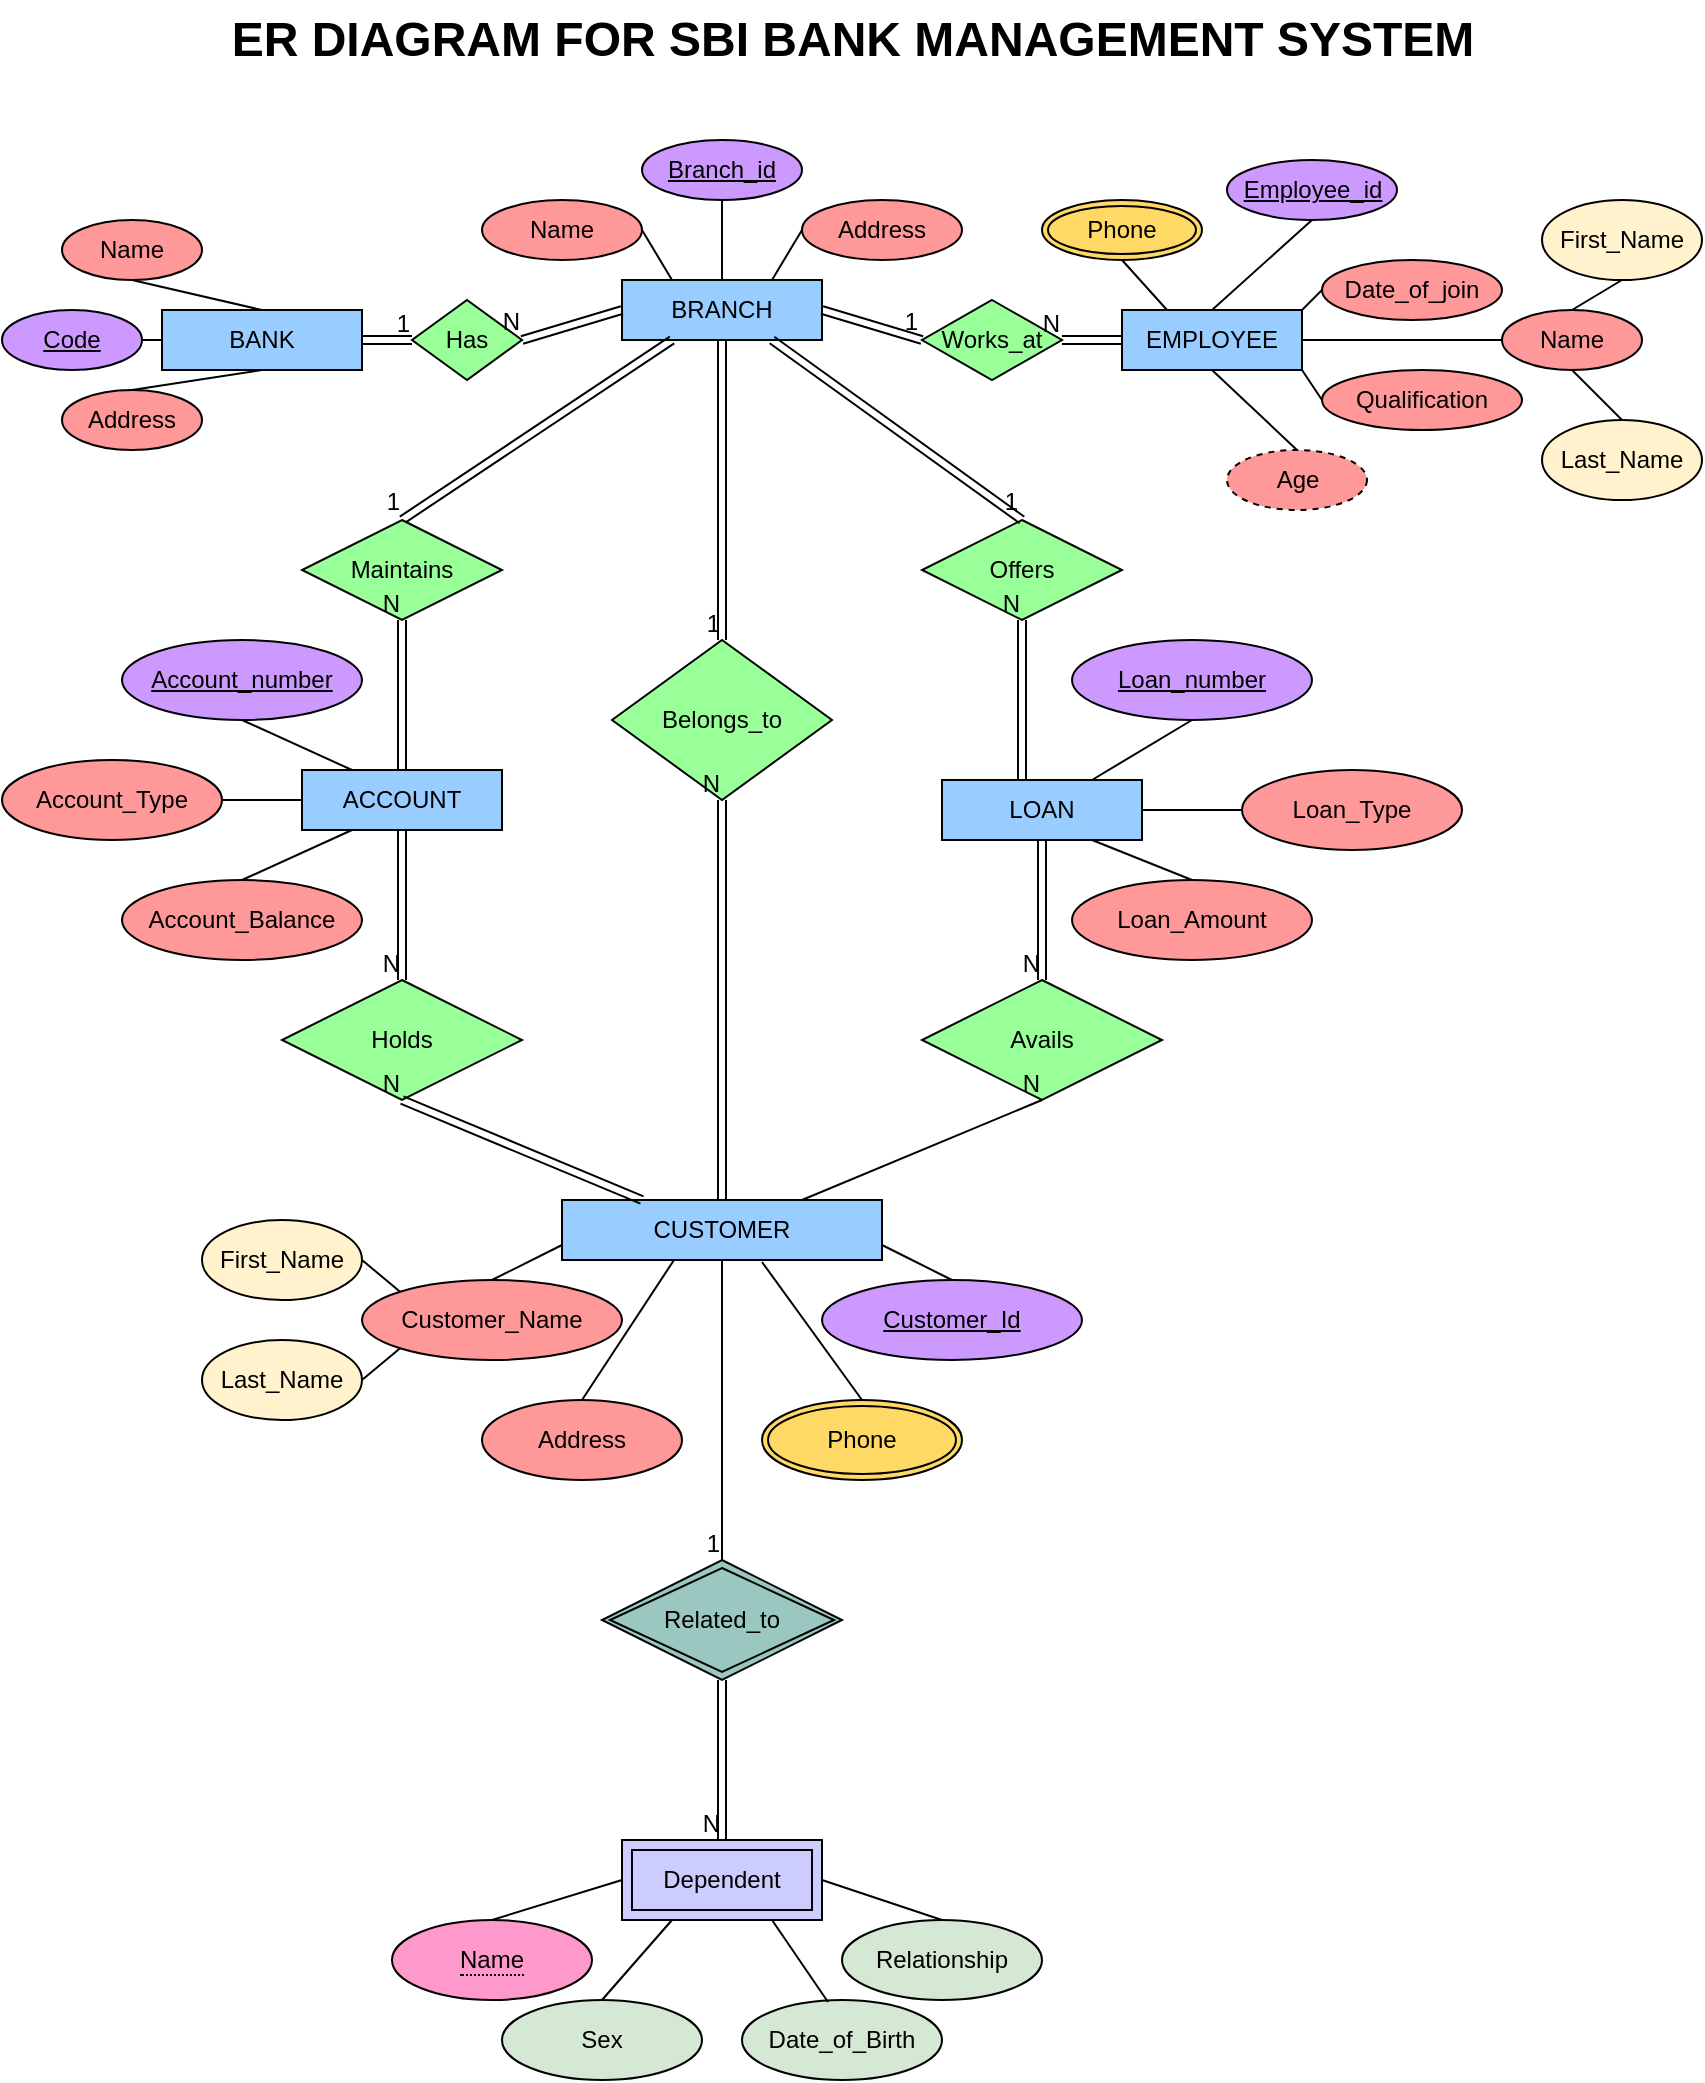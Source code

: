 <mxfile version="21.2.3" type="github" pages="2">
  <diagram id="R2lEEEUBdFMjLlhIrx00" name="Page-1">
    <mxGraphModel dx="647" dy="536" grid="1" gridSize="10" guides="1" tooltips="1" connect="1" arrows="1" fold="1" page="1" pageScale="1" pageWidth="850" pageHeight="1100" math="0" shadow="0" extFonts="Permanent Marker^https://fonts.googleapis.com/css?family=Permanent+Marker">
      <root>
        <mxCell id="0" />
        <mxCell id="1" parent="0" />
        <mxCell id="WINjAcvW5h-44KgiYsHn-2" value="BRANCH" style="rounded=0;whiteSpace=wrap;html=1;fillColor=#99CCFF;" parent="1" vertex="1">
          <mxGeometry x="310" y="160" width="100" height="30" as="geometry" />
        </mxCell>
        <mxCell id="WINjAcvW5h-44KgiYsHn-3" value="ACCOUNT" style="rounded=0;whiteSpace=wrap;html=1;fillColor=#99CCFF;" parent="1" vertex="1">
          <mxGeometry x="150" y="405" width="100" height="30" as="geometry" />
        </mxCell>
        <mxCell id="WINjAcvW5h-44KgiYsHn-4" value="LOAN" style="rounded=0;whiteSpace=wrap;html=1;fillColor=#99CCFF;" parent="1" vertex="1">
          <mxGeometry x="470" y="410" width="100" height="30" as="geometry" />
        </mxCell>
        <mxCell id="WINjAcvW5h-44KgiYsHn-6" value="CUSTOMER" style="rounded=0;whiteSpace=wrap;html=1;fillColor=#99CCFF;" parent="1" vertex="1">
          <mxGeometry x="280" y="620" width="160" height="30" as="geometry" />
        </mxCell>
        <mxCell id="WINjAcvW5h-44KgiYsHn-10" value="BANK" style="rounded=0;whiteSpace=wrap;html=1;fillColor=#99CCFF;" parent="1" vertex="1">
          <mxGeometry x="80" y="175" width="100" height="30" as="geometry" />
        </mxCell>
        <mxCell id="WINjAcvW5h-44KgiYsHn-13" value="Name" style="ellipse;whiteSpace=wrap;html=1;fillColor=#FF9999;" parent="1" vertex="1">
          <mxGeometry x="30" y="130" width="70" height="30" as="geometry" />
        </mxCell>
        <mxCell id="WINjAcvW5h-44KgiYsHn-15" value="Address" style="ellipse;whiteSpace=wrap;html=1;fillColor=#FF9999;" parent="1" vertex="1">
          <mxGeometry x="30" y="215" width="70" height="30" as="geometry" />
        </mxCell>
        <mxCell id="WINjAcvW5h-44KgiYsHn-17" value="Name" style="ellipse;whiteSpace=wrap;html=1;fillColor=#FF9999;" parent="1" vertex="1">
          <mxGeometry x="240" y="120" width="80" height="30" as="geometry" />
        </mxCell>
        <mxCell id="WINjAcvW5h-44KgiYsHn-20" value="Address" style="ellipse;whiteSpace=wrap;html=1;fillColor=#FF9999;" parent="1" vertex="1">
          <mxGeometry x="400" y="120" width="80" height="30" as="geometry" />
        </mxCell>
        <mxCell id="WINjAcvW5h-44KgiYsHn-21" value="EMPLOYEE" style="rounded=0;whiteSpace=wrap;html=1;fillColor=#99CCFF;" parent="1" vertex="1">
          <mxGeometry x="560" y="175" width="90" height="30" as="geometry" />
        </mxCell>
        <mxCell id="WINjAcvW5h-44KgiYsHn-25" value="Name" style="ellipse;whiteSpace=wrap;html=1;fillColor=#FF9999;" parent="1" vertex="1">
          <mxGeometry x="750" y="175" width="70" height="30" as="geometry" />
        </mxCell>
        <mxCell id="WINjAcvW5h-44KgiYsHn-27" value="Age" style="ellipse;whiteSpace=wrap;html=1;fillColor=#FF9999;dashed=1;" parent="1" vertex="1">
          <mxGeometry x="612.5" y="245" width="70" height="30" as="geometry" />
        </mxCell>
        <mxCell id="WINjAcvW5h-44KgiYsHn-29" value="Date_of_join" style="ellipse;whiteSpace=wrap;html=1;fillColor=#FF9999;" parent="1" vertex="1">
          <mxGeometry x="660" y="150" width="90" height="30" as="geometry" />
        </mxCell>
        <mxCell id="WINjAcvW5h-44KgiYsHn-32" value="Qualification" style="ellipse;whiteSpace=wrap;html=1;fillColor=#FF9999;" parent="1" vertex="1">
          <mxGeometry x="660" y="205" width="100" height="30" as="geometry" />
        </mxCell>
        <mxCell id="WINjAcvW5h-44KgiYsHn-33" value="Account_Balance" style="ellipse;whiteSpace=wrap;html=1;fillColor=#FF9999;" parent="1" vertex="1">
          <mxGeometry x="60" y="460" width="120" height="40" as="geometry" />
        </mxCell>
        <mxCell id="WINjAcvW5h-44KgiYsHn-35" value="Account_Type" style="ellipse;whiteSpace=wrap;html=1;fillColor=#FF9999;" parent="1" vertex="1">
          <mxGeometry y="400" width="110" height="40" as="geometry" />
        </mxCell>
        <mxCell id="WINjAcvW5h-44KgiYsHn-44" value="Loan_Amount" style="ellipse;whiteSpace=wrap;html=1;fillColor=#FF9999;" parent="1" vertex="1">
          <mxGeometry x="535" y="460" width="120" height="40" as="geometry" />
        </mxCell>
        <mxCell id="WINjAcvW5h-44KgiYsHn-45" value="Loan_Type" style="ellipse;whiteSpace=wrap;html=1;fillColor=#FF9999;" parent="1" vertex="1">
          <mxGeometry x="620" y="405" width="110" height="40" as="geometry" />
        </mxCell>
        <mxCell id="WINjAcvW5h-44KgiYsHn-46" value="Customer_Name" style="ellipse;whiteSpace=wrap;html=1;fillColor=#FF9999;" parent="1" vertex="1">
          <mxGeometry x="180" y="660" width="130" height="40" as="geometry" />
        </mxCell>
        <mxCell id="WINjAcvW5h-44KgiYsHn-48" value="Address" style="ellipse;whiteSpace=wrap;html=1;fillColor=#FF9999;" parent="1" vertex="1">
          <mxGeometry x="240" y="720" width="100" height="40" as="geometry" />
        </mxCell>
        <mxCell id="WINjAcvW5h-44KgiYsHn-52" value="Phone" style="ellipse;shape=doubleEllipse;margin=3;whiteSpace=wrap;html=1;align=center;fillColor=#FFD966;" parent="1" vertex="1">
          <mxGeometry x="380" y="720" width="100" height="40" as="geometry" />
        </mxCell>
        <mxCell id="WINjAcvW5h-44KgiYsHn-54" value="Code" style="ellipse;whiteSpace=wrap;html=1;align=center;fontStyle=4;fillColor=#CC99FF;" parent="1" vertex="1">
          <mxGeometry y="175" width="70" height="30" as="geometry" />
        </mxCell>
        <mxCell id="WINjAcvW5h-44KgiYsHn-55" value="Branch_id" style="ellipse;whiteSpace=wrap;html=1;align=center;fontStyle=4;fillColor=#CC99FF;" parent="1" vertex="1">
          <mxGeometry x="320" y="90" width="80" height="30" as="geometry" />
        </mxCell>
        <mxCell id="WINjAcvW5h-44KgiYsHn-56" value="Employee_id" style="ellipse;whiteSpace=wrap;html=1;align=center;fontStyle=4;fillColor=#CC99FF;" parent="1" vertex="1">
          <mxGeometry x="612.5" y="100" width="85" height="30" as="geometry" />
        </mxCell>
        <mxCell id="WINjAcvW5h-44KgiYsHn-58" value="Loan_number" style="ellipse;whiteSpace=wrap;html=1;align=center;fontStyle=4;fillColor=#CC99FF;" parent="1" vertex="1">
          <mxGeometry x="535" y="340" width="120" height="40" as="geometry" />
        </mxCell>
        <mxCell id="WINjAcvW5h-44KgiYsHn-59" value="Account_number" style="ellipse;whiteSpace=wrap;html=1;align=center;fontStyle=4;fillColor=#CC99FF;" parent="1" vertex="1">
          <mxGeometry x="60" y="340" width="120" height="40" as="geometry" />
        </mxCell>
        <mxCell id="WINjAcvW5h-44KgiYsHn-60" value="Customer_Id" style="ellipse;whiteSpace=wrap;html=1;align=center;fontStyle=4;fillColor=#CC99FF;" parent="1" vertex="1">
          <mxGeometry x="410" y="660" width="130" height="40" as="geometry" />
        </mxCell>
        <mxCell id="WINjAcvW5h-44KgiYsHn-62" value="" style="endArrow=none;html=1;rounded=0;entryX=0;entryY=0.5;entryDx=0;entryDy=0;exitX=1;exitY=0.5;exitDx=0;exitDy=0;" parent="1" source="WINjAcvW5h-44KgiYsHn-4" target="WINjAcvW5h-44KgiYsHn-45" edge="1">
          <mxGeometry relative="1" as="geometry">
            <mxPoint x="500" y="430" as="sourcePoint" />
            <mxPoint x="610" y="440" as="targetPoint" />
            <Array as="points" />
          </mxGeometry>
        </mxCell>
        <mxCell id="WINjAcvW5h-44KgiYsHn-64" value="" style="endArrow=none;html=1;rounded=0;entryX=0.5;entryY=0;entryDx=0;entryDy=0;exitX=0.75;exitY=1;exitDx=0;exitDy=0;" parent="1" source="WINjAcvW5h-44KgiYsHn-4" target="WINjAcvW5h-44KgiYsHn-44" edge="1">
          <mxGeometry relative="1" as="geometry">
            <mxPoint x="450" y="440" as="sourcePoint" />
            <mxPoint x="610" y="440" as="targetPoint" />
          </mxGeometry>
        </mxCell>
        <mxCell id="WINjAcvW5h-44KgiYsHn-65" value="" style="endArrow=none;html=1;rounded=0;exitX=0.75;exitY=0;exitDx=0;exitDy=0;entryX=0.5;entryY=1;entryDx=0;entryDy=0;" parent="1" source="WINjAcvW5h-44KgiYsHn-4" target="WINjAcvW5h-44KgiYsHn-58" edge="1">
          <mxGeometry relative="1" as="geometry">
            <mxPoint x="450" y="440" as="sourcePoint" />
            <mxPoint x="610" y="440" as="targetPoint" />
          </mxGeometry>
        </mxCell>
        <mxCell id="WINjAcvW5h-44KgiYsHn-67" value="" style="endArrow=none;html=1;rounded=0;exitX=0.25;exitY=1;exitDx=0;exitDy=0;entryX=0.5;entryY=0;entryDx=0;entryDy=0;" parent="1" source="WINjAcvW5h-44KgiYsHn-3" target="WINjAcvW5h-44KgiYsHn-33" edge="1">
          <mxGeometry relative="1" as="geometry">
            <mxPoint x="450" y="440" as="sourcePoint" />
            <mxPoint x="610" y="440" as="targetPoint" />
          </mxGeometry>
        </mxCell>
        <mxCell id="WINjAcvW5h-44KgiYsHn-68" value="" style="endArrow=none;html=1;rounded=0;entryX=0.5;entryY=1;entryDx=0;entryDy=0;exitX=0.25;exitY=0;exitDx=0;exitDy=0;" parent="1" source="WINjAcvW5h-44KgiYsHn-3" target="WINjAcvW5h-44KgiYsHn-59" edge="1">
          <mxGeometry relative="1" as="geometry">
            <mxPoint x="280" y="410" as="sourcePoint" />
            <mxPoint x="210" y="480" as="targetPoint" />
          </mxGeometry>
        </mxCell>
        <mxCell id="WINjAcvW5h-44KgiYsHn-69" value="" style="endArrow=none;html=1;rounded=0;exitX=0;exitY=0.5;exitDx=0;exitDy=0;entryX=1;entryY=0.5;entryDx=0;entryDy=0;" parent="1" source="WINjAcvW5h-44KgiYsHn-3" target="WINjAcvW5h-44KgiYsHn-35" edge="1">
          <mxGeometry relative="1" as="geometry">
            <mxPoint x="305" y="460" as="sourcePoint" />
            <mxPoint x="220" y="490" as="targetPoint" />
          </mxGeometry>
        </mxCell>
        <mxCell id="WINjAcvW5h-44KgiYsHn-71" value="" style="endArrow=none;html=1;rounded=0;exitX=0.5;exitY=1;exitDx=0;exitDy=0;entryX=0.5;entryY=0;entryDx=0;entryDy=0;" parent="1" source="WINjAcvW5h-44KgiYsHn-10" target="WINjAcvW5h-44KgiYsHn-15" edge="1">
          <mxGeometry relative="1" as="geometry">
            <mxPoint x="450" y="340" as="sourcePoint" />
            <mxPoint x="610" y="340" as="targetPoint" />
          </mxGeometry>
        </mxCell>
        <mxCell id="WINjAcvW5h-44KgiYsHn-72" value="" style="endArrow=none;html=1;rounded=0;exitX=0.5;exitY=1;exitDx=0;exitDy=0;entryX=0.5;entryY=0;entryDx=0;entryDy=0;" parent="1" source="WINjAcvW5h-44KgiYsHn-13" target="WINjAcvW5h-44KgiYsHn-10" edge="1">
          <mxGeometry relative="1" as="geometry">
            <mxPoint x="450" y="340" as="sourcePoint" />
            <mxPoint x="610" y="340" as="targetPoint" />
          </mxGeometry>
        </mxCell>
        <mxCell id="WINjAcvW5h-44KgiYsHn-73" value="" style="endArrow=none;html=1;rounded=0;entryX=0;entryY=0.5;entryDx=0;entryDy=0;exitX=1;exitY=0.5;exitDx=0;exitDy=0;" parent="1" source="WINjAcvW5h-44KgiYsHn-54" target="WINjAcvW5h-44KgiYsHn-10" edge="1">
          <mxGeometry relative="1" as="geometry">
            <mxPoint x="80" y="214.5" as="sourcePoint" />
            <mxPoint x="240" y="214.5" as="targetPoint" />
          </mxGeometry>
        </mxCell>
        <mxCell id="WINjAcvW5h-44KgiYsHn-74" value="" style="endArrow=none;html=1;rounded=0;exitX=0.5;exitY=0;exitDx=0;exitDy=0;entryX=0.5;entryY=1;entryDx=0;entryDy=0;" parent="1" source="WINjAcvW5h-44KgiYsHn-2" target="WINjAcvW5h-44KgiYsHn-55" edge="1">
          <mxGeometry relative="1" as="geometry">
            <mxPoint x="370" y="214.5" as="sourcePoint" />
            <mxPoint x="530" y="214.5" as="targetPoint" />
          </mxGeometry>
        </mxCell>
        <mxCell id="WINjAcvW5h-44KgiYsHn-75" value="" style="endArrow=none;html=1;rounded=0;exitX=0.75;exitY=0;exitDx=0;exitDy=0;entryX=0;entryY=0.5;entryDx=0;entryDy=0;" parent="1" source="WINjAcvW5h-44KgiYsHn-2" target="WINjAcvW5h-44KgiYsHn-20" edge="1">
          <mxGeometry relative="1" as="geometry">
            <mxPoint x="450" y="340" as="sourcePoint" />
            <mxPoint x="610" y="340" as="targetPoint" />
          </mxGeometry>
        </mxCell>
        <mxCell id="WINjAcvW5h-44KgiYsHn-77" value="" style="endArrow=none;html=1;rounded=0;exitX=1;exitY=0.5;exitDx=0;exitDy=0;entryX=0.25;entryY=0;entryDx=0;entryDy=0;" parent="1" source="WINjAcvW5h-44KgiYsHn-17" target="WINjAcvW5h-44KgiYsHn-2" edge="1">
          <mxGeometry relative="1" as="geometry">
            <mxPoint x="450" y="340" as="sourcePoint" />
            <mxPoint x="610" y="340" as="targetPoint" />
          </mxGeometry>
        </mxCell>
        <mxCell id="WINjAcvW5h-44KgiYsHn-79" value="" style="endArrow=none;html=1;rounded=0;entryX=0.5;entryY=1;entryDx=0;entryDy=0;exitX=0.5;exitY=0;exitDx=0;exitDy=0;" parent="1" source="WINjAcvW5h-44KgiYsHn-21" target="WINjAcvW5h-44KgiYsHn-56" edge="1">
          <mxGeometry relative="1" as="geometry">
            <mxPoint x="610" y="200" as="sourcePoint" />
            <mxPoint x="595" y="40" as="targetPoint" />
          </mxGeometry>
        </mxCell>
        <mxCell id="WINjAcvW5h-44KgiYsHn-80" value="" style="endArrow=none;html=1;rounded=0;entryX=0;entryY=0.5;entryDx=0;entryDy=0;exitX=1;exitY=0.5;exitDx=0;exitDy=0;" parent="1" source="WINjAcvW5h-44KgiYsHn-21" target="WINjAcvW5h-44KgiYsHn-25" edge="1">
          <mxGeometry relative="1" as="geometry">
            <mxPoint x="640" y="210" as="sourcePoint" />
            <mxPoint x="800" y="210" as="targetPoint" />
          </mxGeometry>
        </mxCell>
        <mxCell id="WINjAcvW5h-44KgiYsHn-81" value="" style="endArrow=none;html=1;rounded=0;exitX=1;exitY=0;exitDx=0;exitDy=0;entryX=0;entryY=0.5;entryDx=0;entryDy=0;" parent="1" source="WINjAcvW5h-44KgiYsHn-21" target="WINjAcvW5h-44KgiYsHn-29" edge="1">
          <mxGeometry relative="1" as="geometry">
            <mxPoint x="640" y="210" as="sourcePoint" />
            <mxPoint x="800" y="210" as="targetPoint" />
          </mxGeometry>
        </mxCell>
        <mxCell id="WINjAcvW5h-44KgiYsHn-82" value="" style="endArrow=none;html=1;rounded=0;exitX=1;exitY=1;exitDx=0;exitDy=0;entryX=0;entryY=0.5;entryDx=0;entryDy=0;" parent="1" source="WINjAcvW5h-44KgiYsHn-21" target="WINjAcvW5h-44KgiYsHn-32" edge="1">
          <mxGeometry relative="1" as="geometry">
            <mxPoint x="640" y="210" as="sourcePoint" />
            <mxPoint x="800" y="210" as="targetPoint" />
          </mxGeometry>
        </mxCell>
        <mxCell id="WINjAcvW5h-44KgiYsHn-83" value="" style="endArrow=none;html=1;rounded=0;exitX=0.5;exitY=1;exitDx=0;exitDy=0;entryX=0.5;entryY=0;entryDx=0;entryDy=0;" parent="1" source="WINjAcvW5h-44KgiYsHn-21" target="WINjAcvW5h-44KgiYsHn-27" edge="1">
          <mxGeometry relative="1" as="geometry">
            <mxPoint x="600" y="270" as="sourcePoint" />
            <mxPoint x="760" y="270" as="targetPoint" />
          </mxGeometry>
        </mxCell>
        <mxCell id="WINjAcvW5h-44KgiYsHn-86" value="" style="endArrow=none;html=1;rounded=0;exitX=0.5;exitY=0;exitDx=0;exitDy=0;entryX=0;entryY=0.75;entryDx=0;entryDy=0;" parent="1" source="WINjAcvW5h-44KgiYsHn-46" target="WINjAcvW5h-44KgiYsHn-6" edge="1">
          <mxGeometry relative="1" as="geometry">
            <mxPoint x="120" y="640" as="sourcePoint" />
            <mxPoint x="260" y="640" as="targetPoint" />
          </mxGeometry>
        </mxCell>
        <mxCell id="WINjAcvW5h-44KgiYsHn-88" value="" style="endArrow=none;html=1;rounded=0;exitX=1;exitY=0.75;exitDx=0;exitDy=0;entryX=0.5;entryY=0;entryDx=0;entryDy=0;" parent="1" source="WINjAcvW5h-44KgiYsHn-6" target="WINjAcvW5h-44KgiYsHn-60" edge="1">
          <mxGeometry relative="1" as="geometry">
            <mxPoint x="460" y="650" as="sourcePoint" />
            <mxPoint x="600" y="640" as="targetPoint" />
          </mxGeometry>
        </mxCell>
        <mxCell id="WINjAcvW5h-44KgiYsHn-89" value="" style="endArrow=none;html=1;rounded=0;entryX=0.35;entryY=1;entryDx=0;entryDy=0;exitX=0.5;exitY=0;exitDx=0;exitDy=0;entryPerimeter=0;" parent="1" source="WINjAcvW5h-44KgiYsHn-48" target="WINjAcvW5h-44KgiYsHn-6" edge="1">
          <mxGeometry relative="1" as="geometry">
            <mxPoint x="290" y="720" as="sourcePoint" />
            <mxPoint x="450" y="720" as="targetPoint" />
          </mxGeometry>
        </mxCell>
        <mxCell id="WINjAcvW5h-44KgiYsHn-90" value="" style="endArrow=none;html=1;rounded=0;exitX=0.625;exitY=1.033;exitDx=0;exitDy=0;exitPerimeter=0;entryX=0.5;entryY=0;entryDx=0;entryDy=0;" parent="1" source="WINjAcvW5h-44KgiYsHn-6" target="WINjAcvW5h-44KgiYsHn-52" edge="1">
          <mxGeometry relative="1" as="geometry">
            <mxPoint x="380" y="660" as="sourcePoint" />
            <mxPoint x="540" y="660" as="targetPoint" />
          </mxGeometry>
        </mxCell>
        <mxCell id="WINjAcvW5h-44KgiYsHn-91" value="First_Name" style="ellipse;whiteSpace=wrap;html=1;align=center;fillColor=#FFF2CC;" parent="1" vertex="1">
          <mxGeometry x="770" y="120" width="80" height="40" as="geometry" />
        </mxCell>
        <mxCell id="WINjAcvW5h-44KgiYsHn-92" value="Last_Name" style="ellipse;whiteSpace=wrap;html=1;align=center;fillColor=#FFF2CC;" parent="1" vertex="1">
          <mxGeometry x="770" y="230" width="80" height="40" as="geometry" />
        </mxCell>
        <mxCell id="WINjAcvW5h-44KgiYsHn-94" value="First_Name" style="ellipse;whiteSpace=wrap;html=1;align=center;fillColor=#FFF2CC;" parent="1" vertex="1">
          <mxGeometry x="100" y="630" width="80" height="40" as="geometry" />
        </mxCell>
        <mxCell id="WINjAcvW5h-44KgiYsHn-96" value="Last_Name" style="ellipse;whiteSpace=wrap;html=1;align=center;fillColor=#FFF2CC;" parent="1" vertex="1">
          <mxGeometry x="100" y="690" width="80" height="40" as="geometry" />
        </mxCell>
        <mxCell id="WINjAcvW5h-44KgiYsHn-100" value="" style="endArrow=none;html=1;rounded=0;exitX=1;exitY=0.5;exitDx=0;exitDy=0;entryX=0;entryY=0;entryDx=0;entryDy=0;" parent="1" source="WINjAcvW5h-44KgiYsHn-94" target="WINjAcvW5h-44KgiYsHn-46" edge="1">
          <mxGeometry relative="1" as="geometry">
            <mxPoint x="200" y="640" as="sourcePoint" />
            <mxPoint x="340" y="650" as="targetPoint" />
          </mxGeometry>
        </mxCell>
        <mxCell id="WINjAcvW5h-44KgiYsHn-101" value="" style="endArrow=none;html=1;rounded=0;exitX=1;exitY=0.5;exitDx=0;exitDy=0;entryX=0;entryY=1;entryDx=0;entryDy=0;" parent="1" source="WINjAcvW5h-44KgiYsHn-96" target="WINjAcvW5h-44KgiYsHn-46" edge="1">
          <mxGeometry relative="1" as="geometry">
            <mxPoint x="180" y="720" as="sourcePoint" />
            <mxPoint x="340" y="720" as="targetPoint" />
          </mxGeometry>
        </mxCell>
        <mxCell id="WINjAcvW5h-44KgiYsHn-102" value="" style="endArrow=none;html=1;rounded=0;exitX=0.5;exitY=1;exitDx=0;exitDy=0;entryX=0.5;entryY=0;entryDx=0;entryDy=0;" parent="1" source="WINjAcvW5h-44KgiYsHn-25" target="WINjAcvW5h-44KgiYsHn-92" edge="1">
          <mxGeometry relative="1" as="geometry">
            <mxPoint x="690" y="350" as="sourcePoint" />
            <mxPoint x="850" y="350" as="targetPoint" />
          </mxGeometry>
        </mxCell>
        <mxCell id="WINjAcvW5h-44KgiYsHn-103" value="" style="endArrow=none;html=1;rounded=0;exitX=0.5;exitY=0;exitDx=0;exitDy=0;entryX=0.5;entryY=1;entryDx=0;entryDy=0;" parent="1" source="WINjAcvW5h-44KgiYsHn-25" target="WINjAcvW5h-44KgiYsHn-91" edge="1">
          <mxGeometry relative="1" as="geometry">
            <mxPoint x="810" y="190" as="sourcePoint" />
            <mxPoint x="970" y="190" as="targetPoint" />
          </mxGeometry>
        </mxCell>
        <mxCell id="WINjAcvW5h-44KgiYsHn-105" value="" style="endArrow=none;html=1;rounded=0;exitX=0.5;exitY=1;exitDx=0;exitDy=0;entryX=0.5;entryY=0;entryDx=0;entryDy=0;" parent="1" source="WINjAcvW5h-44KgiYsHn-6" target="WINjAcvW5h-44KgiYsHn-107" edge="1">
          <mxGeometry relative="1" as="geometry">
            <mxPoint x="460" y="610" as="sourcePoint" />
            <mxPoint x="360" y="840" as="targetPoint" />
          </mxGeometry>
        </mxCell>
        <mxCell id="WINjAcvW5h-44KgiYsHn-106" value="1" style="resizable=0;html=1;whiteSpace=wrap;align=right;verticalAlign=bottom;" parent="WINjAcvW5h-44KgiYsHn-105" connectable="0" vertex="1">
          <mxGeometry x="1" relative="1" as="geometry" />
        </mxCell>
        <mxCell id="WINjAcvW5h-44KgiYsHn-107" value="Related_to" style="shape=rhombus;double=1;perimeter=rhombusPerimeter;whiteSpace=wrap;html=1;align=center;fillColor=#9AC7BF;" parent="1" vertex="1">
          <mxGeometry x="300" y="800" width="120" height="60" as="geometry" />
        </mxCell>
        <mxCell id="WINjAcvW5h-44KgiYsHn-108" value="Dependent" style="shape=ext;margin=3;double=1;whiteSpace=wrap;html=1;align=center;fillColor=#CCCCFF;" parent="1" vertex="1">
          <mxGeometry x="310" y="940" width="100" height="40" as="geometry" />
        </mxCell>
        <mxCell id="WINjAcvW5h-44KgiYsHn-109" value="" style="shape=link;html=1;rounded=0;exitX=0.5;exitY=1;exitDx=0;exitDy=0;width=4;entryX=0.5;entryY=0;entryDx=0;entryDy=0;" parent="1" source="WINjAcvW5h-44KgiYsHn-107" target="WINjAcvW5h-44KgiYsHn-108" edge="1">
          <mxGeometry relative="1" as="geometry">
            <mxPoint x="390" y="890" as="sourcePoint" />
            <mxPoint x="470" y="890" as="targetPoint" />
            <Array as="points">
              <mxPoint x="360" y="890" />
            </Array>
          </mxGeometry>
        </mxCell>
        <mxCell id="WINjAcvW5h-44KgiYsHn-110" value="N" style="resizable=0;html=1;whiteSpace=wrap;align=right;verticalAlign=bottom;" parent="WINjAcvW5h-44KgiYsHn-109" connectable="0" vertex="1">
          <mxGeometry x="1" relative="1" as="geometry" />
        </mxCell>
        <mxCell id="WINjAcvW5h-44KgiYsHn-112" value="Sex" style="ellipse;whiteSpace=wrap;html=1;align=center;fillColor=#D5E8D4;" parent="1" vertex="1">
          <mxGeometry x="250" y="1020" width="100" height="40" as="geometry" />
        </mxCell>
        <mxCell id="WINjAcvW5h-44KgiYsHn-114" value="Date_of_Birth" style="ellipse;whiteSpace=wrap;html=1;align=center;fillColor=#D5E8D4;" parent="1" vertex="1">
          <mxGeometry x="370" y="1020" width="100" height="40" as="geometry" />
        </mxCell>
        <mxCell id="WINjAcvW5h-44KgiYsHn-115" value="Relationship" style="ellipse;whiteSpace=wrap;html=1;align=center;fillColor=#D5E8D4;" parent="1" vertex="1">
          <mxGeometry x="420" y="980" width="100" height="40" as="geometry" />
        </mxCell>
        <mxCell id="WINjAcvW5h-44KgiYsHn-116" value="&lt;span style=&quot;border-bottom: 1px dotted&quot;&gt;Name&lt;/span&gt;" style="ellipse;whiteSpace=wrap;html=1;align=center;fillColor=#FF99CC;" parent="1" vertex="1">
          <mxGeometry x="195" y="980" width="100" height="40" as="geometry" />
        </mxCell>
        <mxCell id="WINjAcvW5h-44KgiYsHn-117" value="" style="endArrow=none;html=1;rounded=0;exitX=0.5;exitY=0;exitDx=0;exitDy=0;entryX=0;entryY=0.5;entryDx=0;entryDy=0;" parent="1" source="WINjAcvW5h-44KgiYsHn-116" target="WINjAcvW5h-44KgiYsHn-108" edge="1">
          <mxGeometry relative="1" as="geometry">
            <mxPoint x="250" y="950" as="sourcePoint" />
            <mxPoint x="410" y="950" as="targetPoint" />
          </mxGeometry>
        </mxCell>
        <mxCell id="WINjAcvW5h-44KgiYsHn-118" value="" style="endArrow=none;html=1;rounded=0;exitX=0.5;exitY=0;exitDx=0;exitDy=0;entryX=0.25;entryY=1;entryDx=0;entryDy=0;" parent="1" source="WINjAcvW5h-44KgiYsHn-112" target="WINjAcvW5h-44KgiYsHn-108" edge="1">
          <mxGeometry relative="1" as="geometry">
            <mxPoint x="350" y="990" as="sourcePoint" />
            <mxPoint x="510" y="990" as="targetPoint" />
          </mxGeometry>
        </mxCell>
        <mxCell id="WINjAcvW5h-44KgiYsHn-119" value="" style="endArrow=none;html=1;rounded=0;exitX=0.75;exitY=1;exitDx=0;exitDy=0;entryX=0.43;entryY=0.025;entryDx=0;entryDy=0;entryPerimeter=0;" parent="1" source="WINjAcvW5h-44KgiYsHn-108" target="WINjAcvW5h-44KgiYsHn-114" edge="1">
          <mxGeometry relative="1" as="geometry">
            <mxPoint x="380" y="1000" as="sourcePoint" />
            <mxPoint x="540" y="1000" as="targetPoint" />
          </mxGeometry>
        </mxCell>
        <mxCell id="WINjAcvW5h-44KgiYsHn-120" value="" style="endArrow=none;html=1;rounded=0;exitX=1;exitY=0.5;exitDx=0;exitDy=0;entryX=0.5;entryY=0;entryDx=0;entryDy=0;" parent="1" source="WINjAcvW5h-44KgiYsHn-108" target="WINjAcvW5h-44KgiYsHn-115" edge="1">
          <mxGeometry relative="1" as="geometry">
            <mxPoint x="440" y="960" as="sourcePoint" />
            <mxPoint x="600" y="960" as="targetPoint" />
          </mxGeometry>
        </mxCell>
        <mxCell id="WINjAcvW5h-44KgiYsHn-121" value="" style="shape=link;html=1;rounded=0;exitX=1;exitY=0.5;exitDx=0;exitDy=0;entryX=0;entryY=0.5;entryDx=0;entryDy=0;" parent="1" source="WINjAcvW5h-44KgiYsHn-10" target="WINjAcvW5h-44KgiYsHn-123" edge="1">
          <mxGeometry relative="1" as="geometry">
            <mxPoint x="220" y="290" as="sourcePoint" />
            <mxPoint x="210" y="250" as="targetPoint" />
          </mxGeometry>
        </mxCell>
        <mxCell id="WINjAcvW5h-44KgiYsHn-122" value="1" style="resizable=0;html=1;whiteSpace=wrap;align=right;verticalAlign=bottom;" parent="WINjAcvW5h-44KgiYsHn-121" connectable="0" vertex="1">
          <mxGeometry x="1" relative="1" as="geometry" />
        </mxCell>
        <mxCell id="WINjAcvW5h-44KgiYsHn-123" value="Has" style="shape=rhombus;perimeter=rhombusPerimeter;whiteSpace=wrap;html=1;align=center;fillColor=#99FF99;" parent="1" vertex="1">
          <mxGeometry x="205" y="170" width="55" height="40" as="geometry" />
        </mxCell>
        <mxCell id="WINjAcvW5h-44KgiYsHn-124" value="" style="shape=link;html=1;rounded=0;entryX=1;entryY=0.5;entryDx=0;entryDy=0;exitX=0;exitY=0.5;exitDx=0;exitDy=0;" parent="1" source="WINjAcvW5h-44KgiYsHn-2" target="WINjAcvW5h-44KgiYsHn-123" edge="1">
          <mxGeometry relative="1" as="geometry">
            <mxPoint x="290" y="270" as="sourcePoint" />
            <mxPoint x="450" y="270" as="targetPoint" />
          </mxGeometry>
        </mxCell>
        <mxCell id="WINjAcvW5h-44KgiYsHn-125" value="N" style="resizable=0;html=1;whiteSpace=wrap;align=right;verticalAlign=bottom;" parent="WINjAcvW5h-44KgiYsHn-124" connectable="0" vertex="1">
          <mxGeometry x="1" relative="1" as="geometry" />
        </mxCell>
        <mxCell id="WINjAcvW5h-44KgiYsHn-128" value="" style="shape=link;html=1;rounded=0;exitX=1;exitY=0.5;exitDx=0;exitDy=0;entryX=0;entryY=0.5;entryDx=0;entryDy=0;" parent="1" source="WINjAcvW5h-44KgiYsHn-2" target="WINjAcvW5h-44KgiYsHn-131" edge="1">
          <mxGeometry relative="1" as="geometry">
            <mxPoint x="420" y="219.5" as="sourcePoint" />
            <mxPoint x="470" y="210" as="targetPoint" />
          </mxGeometry>
        </mxCell>
        <mxCell id="WINjAcvW5h-44KgiYsHn-129" value="1" style="resizable=0;html=1;whiteSpace=wrap;align=right;verticalAlign=bottom;" parent="WINjAcvW5h-44KgiYsHn-128" connectable="0" vertex="1">
          <mxGeometry x="1" relative="1" as="geometry" />
        </mxCell>
        <mxCell id="WINjAcvW5h-44KgiYsHn-131" value="Works_at" style="shape=rhombus;perimeter=rhombusPerimeter;whiteSpace=wrap;html=1;align=center;fillColor=#99FF99;" parent="1" vertex="1">
          <mxGeometry x="460" y="170" width="70" height="40" as="geometry" />
        </mxCell>
        <mxCell id="WINjAcvW5h-44KgiYsHn-132" value="" style="shape=link;html=1;rounded=0;entryX=1;entryY=0.5;entryDx=0;entryDy=0;exitX=0;exitY=0.5;exitDx=0;exitDy=0;" parent="1" source="WINjAcvW5h-44KgiYsHn-21" target="WINjAcvW5h-44KgiYsHn-131" edge="1">
          <mxGeometry relative="1" as="geometry">
            <mxPoint x="530" y="160" as="sourcePoint" />
            <mxPoint x="700" y="220" as="targetPoint" />
          </mxGeometry>
        </mxCell>
        <mxCell id="WINjAcvW5h-44KgiYsHn-133" value="N" style="resizable=0;html=1;whiteSpace=wrap;align=right;verticalAlign=bottom;" parent="WINjAcvW5h-44KgiYsHn-132" connectable="0" vertex="1">
          <mxGeometry x="1" relative="1" as="geometry" />
        </mxCell>
        <mxCell id="WINjAcvW5h-44KgiYsHn-139" value="" style="shape=link;html=1;rounded=0;exitX=0.25;exitY=1;exitDx=0;exitDy=0;entryX=0.5;entryY=0;entryDx=0;entryDy=0;" parent="1" source="WINjAcvW5h-44KgiYsHn-2" target="WINjAcvW5h-44KgiYsHn-141" edge="1">
          <mxGeometry relative="1" as="geometry">
            <mxPoint x="360" y="260" as="sourcePoint" />
            <mxPoint x="520" y="260" as="targetPoint" />
          </mxGeometry>
        </mxCell>
        <mxCell id="WINjAcvW5h-44KgiYsHn-140" value="1" style="resizable=0;html=1;whiteSpace=wrap;align=right;verticalAlign=bottom;" parent="WINjAcvW5h-44KgiYsHn-139" connectable="0" vertex="1">
          <mxGeometry x="1" relative="1" as="geometry" />
        </mxCell>
        <mxCell id="WINjAcvW5h-44KgiYsHn-141" value="Maintains" style="shape=rhombus;perimeter=rhombusPerimeter;whiteSpace=wrap;html=1;align=center;fillColor=#99FF99;" parent="1" vertex="1">
          <mxGeometry x="150" y="280" width="100" height="50" as="geometry" />
        </mxCell>
        <mxCell id="WINjAcvW5h-44KgiYsHn-147" value="Offers" style="shape=rhombus;perimeter=rhombusPerimeter;whiteSpace=wrap;html=1;align=center;fillColor=#99FF99;" parent="1" vertex="1">
          <mxGeometry x="460" y="280" width="100" height="50" as="geometry" />
        </mxCell>
        <mxCell id="WINjAcvW5h-44KgiYsHn-148" value="" style="shape=link;html=1;rounded=0;entryX=0.5;entryY=1;entryDx=0;entryDy=0;exitX=0.4;exitY=0;exitDx=0;exitDy=0;exitPerimeter=0;" parent="1" source="WINjAcvW5h-44KgiYsHn-4" target="WINjAcvW5h-44KgiYsHn-147" edge="1">
          <mxGeometry relative="1" as="geometry">
            <mxPoint x="270" y="500" as="sourcePoint" />
            <mxPoint x="430" y="500" as="targetPoint" />
          </mxGeometry>
        </mxCell>
        <mxCell id="WINjAcvW5h-44KgiYsHn-149" value="N" style="resizable=0;html=1;whiteSpace=wrap;align=right;verticalAlign=bottom;" parent="WINjAcvW5h-44KgiYsHn-148" connectable="0" vertex="1">
          <mxGeometry x="1" relative="1" as="geometry" />
        </mxCell>
        <mxCell id="WINjAcvW5h-44KgiYsHn-150" value="" style="shape=link;html=1;rounded=0;entryX=0.5;entryY=1;entryDx=0;entryDy=0;exitX=0.5;exitY=0;exitDx=0;exitDy=0;" parent="1" source="WINjAcvW5h-44KgiYsHn-3" target="WINjAcvW5h-44KgiYsHn-141" edge="1">
          <mxGeometry relative="1" as="geometry">
            <mxPoint x="460" y="310" as="sourcePoint" />
            <mxPoint x="620" y="310" as="targetPoint" />
          </mxGeometry>
        </mxCell>
        <mxCell id="WINjAcvW5h-44KgiYsHn-151" value="N" style="resizable=0;html=1;whiteSpace=wrap;align=right;verticalAlign=bottom;" parent="WINjAcvW5h-44KgiYsHn-150" connectable="0" vertex="1">
          <mxGeometry x="1" relative="1" as="geometry" />
        </mxCell>
        <mxCell id="WINjAcvW5h-44KgiYsHn-153" value="" style="shape=link;html=1;rounded=0;exitX=0.75;exitY=1;exitDx=0;exitDy=0;entryX=0.5;entryY=0;entryDx=0;entryDy=0;" parent="1" source="WINjAcvW5h-44KgiYsHn-2" target="WINjAcvW5h-44KgiYsHn-147" edge="1">
          <mxGeometry relative="1" as="geometry">
            <mxPoint x="450" y="270" as="sourcePoint" />
            <mxPoint x="610" y="270" as="targetPoint" />
          </mxGeometry>
        </mxCell>
        <mxCell id="WINjAcvW5h-44KgiYsHn-154" value="1" style="resizable=0;html=1;whiteSpace=wrap;align=right;verticalAlign=bottom;" parent="WINjAcvW5h-44KgiYsHn-153" connectable="0" vertex="1">
          <mxGeometry x="1" relative="1" as="geometry" />
        </mxCell>
        <mxCell id="WINjAcvW5h-44KgiYsHn-155" value="Holds" style="shape=rhombus;perimeter=rhombusPerimeter;whiteSpace=wrap;html=1;align=center;fillColor=#99FF99;" parent="1" vertex="1">
          <mxGeometry x="140" y="510" width="120" height="60" as="geometry" />
        </mxCell>
        <mxCell id="WINjAcvW5h-44KgiYsHn-156" value="Avails" style="shape=rhombus;perimeter=rhombusPerimeter;whiteSpace=wrap;html=1;align=center;fillColor=#99FF99;" parent="1" vertex="1">
          <mxGeometry x="460" y="510" width="120" height="60" as="geometry" />
        </mxCell>
        <mxCell id="WINjAcvW5h-44KgiYsHn-157" value="Phone" style="ellipse;shape=doubleEllipse;margin=3;whiteSpace=wrap;html=1;align=center;fillColor=#FFD966;" parent="1" vertex="1">
          <mxGeometry x="520" y="120" width="80" height="30" as="geometry" />
        </mxCell>
        <mxCell id="WINjAcvW5h-44KgiYsHn-158" value="" style="endArrow=none;html=1;rounded=0;exitX=0.5;exitY=1;exitDx=0;exitDy=0;entryX=0.25;entryY=0;entryDx=0;entryDy=0;" parent="1" source="WINjAcvW5h-44KgiYsHn-157" target="WINjAcvW5h-44KgiYsHn-21" edge="1">
          <mxGeometry relative="1" as="geometry">
            <mxPoint x="590" y="220" as="sourcePoint" />
            <mxPoint x="750" y="220" as="targetPoint" />
          </mxGeometry>
        </mxCell>
        <mxCell id="WINjAcvW5h-44KgiYsHn-159" value="" style="shape=link;html=1;rounded=0;exitX=0.25;exitY=0;exitDx=0;exitDy=0;entryX=0.5;entryY=1;entryDx=0;entryDy=0;" parent="1" source="WINjAcvW5h-44KgiYsHn-6" target="WINjAcvW5h-44KgiYsHn-155" edge="1">
          <mxGeometry relative="1" as="geometry">
            <mxPoint x="460" y="540" as="sourcePoint" />
            <mxPoint x="620" y="540" as="targetPoint" />
          </mxGeometry>
        </mxCell>
        <mxCell id="WINjAcvW5h-44KgiYsHn-160" value="N" style="resizable=0;html=1;whiteSpace=wrap;align=right;verticalAlign=bottom;" parent="WINjAcvW5h-44KgiYsHn-159" connectable="0" vertex="1">
          <mxGeometry x="1" relative="1" as="geometry" />
        </mxCell>
        <mxCell id="WINjAcvW5h-44KgiYsHn-161" value="" style="shape=link;html=1;rounded=0;exitX=0.5;exitY=1;exitDx=0;exitDy=0;entryX=0.5;entryY=0;entryDx=0;entryDy=0;" parent="1" source="WINjAcvW5h-44KgiYsHn-3" target="WINjAcvW5h-44KgiYsHn-155" edge="1">
          <mxGeometry relative="1" as="geometry">
            <mxPoint x="460" y="540" as="sourcePoint" />
            <mxPoint x="620" y="540" as="targetPoint" />
          </mxGeometry>
        </mxCell>
        <mxCell id="WINjAcvW5h-44KgiYsHn-162" value="N" style="resizable=0;html=1;whiteSpace=wrap;align=right;verticalAlign=bottom;" parent="WINjAcvW5h-44KgiYsHn-161" connectable="0" vertex="1">
          <mxGeometry x="1" relative="1" as="geometry" />
        </mxCell>
        <mxCell id="WINjAcvW5h-44KgiYsHn-168" value="" style="shape=link;html=1;rounded=0;exitX=0.5;exitY=1;exitDx=0;exitDy=0;entryX=0.5;entryY=0;entryDx=0;entryDy=0;" parent="1" source="WINjAcvW5h-44KgiYsHn-4" target="WINjAcvW5h-44KgiYsHn-156" edge="1">
          <mxGeometry relative="1" as="geometry">
            <mxPoint x="560" y="540" as="sourcePoint" />
            <mxPoint x="720" y="540" as="targetPoint" />
          </mxGeometry>
        </mxCell>
        <mxCell id="WINjAcvW5h-44KgiYsHn-169" value="N" style="resizable=0;html=1;whiteSpace=wrap;align=right;verticalAlign=bottom;" parent="WINjAcvW5h-44KgiYsHn-168" connectable="0" vertex="1">
          <mxGeometry x="1" relative="1" as="geometry" />
        </mxCell>
        <mxCell id="WINjAcvW5h-44KgiYsHn-173" value="" style="endArrow=none;html=1;rounded=0;exitX=0.75;exitY=0;exitDx=0;exitDy=0;entryX=0.5;entryY=1;entryDx=0;entryDy=0;" parent="1" source="WINjAcvW5h-44KgiYsHn-6" target="WINjAcvW5h-44KgiYsHn-156" edge="1">
          <mxGeometry relative="1" as="geometry">
            <mxPoint x="410" y="600" as="sourcePoint" />
            <mxPoint x="570" y="600" as="targetPoint" />
          </mxGeometry>
        </mxCell>
        <mxCell id="WINjAcvW5h-44KgiYsHn-174" value="N" style="resizable=0;html=1;whiteSpace=wrap;align=right;verticalAlign=bottom;" parent="WINjAcvW5h-44KgiYsHn-173" connectable="0" vertex="1">
          <mxGeometry x="1" relative="1" as="geometry" />
        </mxCell>
        <mxCell id="WINjAcvW5h-44KgiYsHn-175" value="Belongs_to" style="shape=rhombus;perimeter=rhombusPerimeter;whiteSpace=wrap;html=1;align=center;fillColor=#99FF99;" parent="1" vertex="1">
          <mxGeometry x="305" y="340" width="110" height="80" as="geometry" />
        </mxCell>
        <mxCell id="WINjAcvW5h-44KgiYsHn-176" value="" style="shape=link;html=1;rounded=0;exitX=0.5;exitY=1;exitDx=0;exitDy=0;entryX=0.5;entryY=0;entryDx=0;entryDy=0;" parent="1" source="WINjAcvW5h-44KgiYsHn-2" target="WINjAcvW5h-44KgiYsHn-175" edge="1">
          <mxGeometry relative="1" as="geometry">
            <mxPoint x="350" y="590" as="sourcePoint" />
            <mxPoint x="360" y="340" as="targetPoint" />
          </mxGeometry>
        </mxCell>
        <mxCell id="WINjAcvW5h-44KgiYsHn-177" value="1" style="resizable=0;html=1;whiteSpace=wrap;align=right;verticalAlign=bottom;" parent="WINjAcvW5h-44KgiYsHn-176" connectable="0" vertex="1">
          <mxGeometry x="1" relative="1" as="geometry" />
        </mxCell>
        <mxCell id="WINjAcvW5h-44KgiYsHn-179" value="" style="shape=link;html=1;rounded=0;entryX=0.5;entryY=1;entryDx=0;entryDy=0;exitX=0.5;exitY=0;exitDx=0;exitDy=0;" parent="1" source="WINjAcvW5h-44KgiYsHn-6" target="WINjAcvW5h-44KgiYsHn-175" edge="1">
          <mxGeometry relative="1" as="geometry">
            <mxPoint x="460" y="440" as="sourcePoint" />
            <mxPoint x="620" y="440" as="targetPoint" />
          </mxGeometry>
        </mxCell>
        <mxCell id="WINjAcvW5h-44KgiYsHn-180" value="N" style="resizable=0;html=1;whiteSpace=wrap;align=right;verticalAlign=bottom;" parent="WINjAcvW5h-44KgiYsHn-179" connectable="0" vertex="1">
          <mxGeometry x="1" relative="1" as="geometry" />
        </mxCell>
        <mxCell id="mLR-P2IpjJweAXhEsMOe-1" value="&lt;b&gt;&lt;font style=&quot;font-size: 24px;&quot;&gt;ER DIAGRAM FOR SBI BANK MANAGEMENT SYSTEM&lt;/font&gt;&lt;/b&gt;" style="text;strokeColor=none;align=center;fillColor=none;html=1;verticalAlign=middle;whiteSpace=wrap;rounded=0;" parent="1" vertex="1">
          <mxGeometry x="113" y="20" width="625" height="40" as="geometry" />
        </mxCell>
      </root>
    </mxGraphModel>
  </diagram>
  <diagram id="AtWo61qxxnPxLW0ubRge" name="Page-2">
    <mxGraphModel dx="2182" dy="1594" grid="1" gridSize="10" guides="1" tooltips="1" connect="1" arrows="1" fold="1" page="1" pageScale="1" pageWidth="850" pageHeight="1100" math="0" shadow="0">
      <root>
        <mxCell id="0" />
        <mxCell id="1" parent="0" />
        <mxCell id="4jG-PaD_11Gf1T_WSaR_-1" value="&lt;b&gt;&lt;font style=&quot;font-size: 24px;&quot;&gt;ER Diagram To Relational Model&lt;/font&gt;&lt;/b&gt;" style="text;strokeColor=none;align=center;fillColor=none;html=1;verticalAlign=middle;whiteSpace=wrap;rounded=0;" parent="1" vertex="1">
          <mxGeometry x="220" y="-1070" width="410" height="30" as="geometry" />
        </mxCell>
        <mxCell id="-W1VKgLo_OxEkXONZZAu-1" value="BANK" style="shape=table;startSize=30;container=1;collapsible=1;childLayout=tableLayout;fixedRows=1;rowLines=0;fontStyle=1;align=center;resizeLast=1;html=1;fillColor=#CCE5FF;" parent="1" vertex="1">
          <mxGeometry x="-40" y="-1000" width="180" height="110" as="geometry">
            <mxRectangle x="40" y="-1000" width="80" height="30" as="alternateBounds" />
          </mxGeometry>
        </mxCell>
        <mxCell id="-W1VKgLo_OxEkXONZZAu-2" value="" style="shape=tableRow;horizontal=0;startSize=0;swimlaneHead=0;swimlaneBody=0;fillColor=#FFCCCC;collapsible=0;dropTarget=0;points=[[0,0.5],[1,0.5]];portConstraint=eastwest;top=0;left=0;right=0;bottom=1;" parent="-W1VKgLo_OxEkXONZZAu-1" vertex="1">
          <mxGeometry y="30" width="180" height="30" as="geometry" />
        </mxCell>
        <mxCell id="-W1VKgLo_OxEkXONZZAu-3" value="PK(number(5))" style="shape=partialRectangle;connectable=0;fillColor=none;top=0;left=0;bottom=0;right=0;fontStyle=1;overflow=hidden;whiteSpace=wrap;html=1;" parent="-W1VKgLo_OxEkXONZZAu-2" vertex="1">
          <mxGeometry width="90" height="30" as="geometry">
            <mxRectangle width="90" height="30" as="alternateBounds" />
          </mxGeometry>
        </mxCell>
        <mxCell id="-W1VKgLo_OxEkXONZZAu-4" value="Code" style="shape=partialRectangle;connectable=0;fillColor=none;top=0;left=0;bottom=0;right=0;align=left;spacingLeft=6;fontStyle=5;overflow=hidden;whiteSpace=wrap;html=1;" parent="-W1VKgLo_OxEkXONZZAu-2" vertex="1">
          <mxGeometry x="90" width="90" height="30" as="geometry">
            <mxRectangle width="90" height="30" as="alternateBounds" />
          </mxGeometry>
        </mxCell>
        <mxCell id="-W1VKgLo_OxEkXONZZAu-5" value="" style="shape=tableRow;horizontal=0;startSize=0;swimlaneHead=0;swimlaneBody=0;fillColor=none;collapsible=0;dropTarget=0;points=[[0,0.5],[1,0.5]];portConstraint=eastwest;top=0;left=0;right=0;bottom=0;" parent="-W1VKgLo_OxEkXONZZAu-1" vertex="1">
          <mxGeometry y="60" width="180" height="30" as="geometry" />
        </mxCell>
        <mxCell id="-W1VKgLo_OxEkXONZZAu-6" value="varchar2(20)" style="shape=partialRectangle;connectable=0;fillColor=none;top=0;left=0;bottom=0;right=0;editable=1;overflow=hidden;whiteSpace=wrap;html=1;" parent="-W1VKgLo_OxEkXONZZAu-5" vertex="1">
          <mxGeometry width="90" height="30" as="geometry">
            <mxRectangle width="90" height="30" as="alternateBounds" />
          </mxGeometry>
        </mxCell>
        <mxCell id="-W1VKgLo_OxEkXONZZAu-7" value="Name" style="shape=partialRectangle;connectable=0;fillColor=none;top=0;left=0;bottom=0;right=0;align=left;spacingLeft=6;overflow=hidden;whiteSpace=wrap;html=1;" parent="-W1VKgLo_OxEkXONZZAu-5" vertex="1">
          <mxGeometry x="90" width="90" height="30" as="geometry">
            <mxRectangle width="90" height="30" as="alternateBounds" />
          </mxGeometry>
        </mxCell>
        <mxCell id="-W1VKgLo_OxEkXONZZAu-8" value="" style="shape=tableRow;horizontal=0;startSize=0;swimlaneHead=0;swimlaneBody=0;fillColor=none;collapsible=0;dropTarget=0;points=[[0,0.5],[1,0.5]];portConstraint=eastwest;top=0;left=0;right=0;bottom=0;" parent="-W1VKgLo_OxEkXONZZAu-1" vertex="1">
          <mxGeometry y="90" width="180" height="20" as="geometry" />
        </mxCell>
        <mxCell id="-W1VKgLo_OxEkXONZZAu-9" value="varchar2(50)" style="shape=partialRectangle;connectable=0;fillColor=none;top=0;left=0;bottom=0;right=0;editable=1;overflow=hidden;whiteSpace=wrap;html=1;" parent="-W1VKgLo_OxEkXONZZAu-8" vertex="1">
          <mxGeometry width="90" height="20" as="geometry">
            <mxRectangle width="90" height="20" as="alternateBounds" />
          </mxGeometry>
        </mxCell>
        <mxCell id="-W1VKgLo_OxEkXONZZAu-10" value="Address" style="shape=partialRectangle;connectable=0;fillColor=none;top=0;left=0;bottom=0;right=0;align=left;spacingLeft=6;overflow=hidden;whiteSpace=wrap;html=1;" parent="-W1VKgLo_OxEkXONZZAu-8" vertex="1">
          <mxGeometry x="90" width="90" height="20" as="geometry">
            <mxRectangle width="90" height="20" as="alternateBounds" />
          </mxGeometry>
        </mxCell>
        <mxCell id="zxjvoeXlE_MbhnGL5teU-1" value="BRANCH" style="shape=table;startSize=30;container=1;collapsible=1;childLayout=tableLayout;fixedRows=1;rowLines=0;fontStyle=1;align=center;resizeLast=1;html=1;whiteSpace=wrap;fillColor=#CCE5FF;" parent="1" vertex="1">
          <mxGeometry x="185" y="-710" width="240" height="130" as="geometry" />
        </mxCell>
        <mxCell id="toTr2b7wkfYUstjP9SEc-2" value="" style="shape=tableRow;horizontal=0;startSize=0;swimlaneHead=0;swimlaneBody=0;fillColor=#FFCCCC;collapsible=0;dropTarget=0;points=[[0,0.5],[1,0.5]];portConstraint=eastwest;top=0;left=0;right=0;bottom=1;" parent="zxjvoeXlE_MbhnGL5teU-1" vertex="1">
          <mxGeometry y="30" width="240" height="30" as="geometry" />
        </mxCell>
        <mxCell id="toTr2b7wkfYUstjP9SEc-3" value="PK(number(5))" style="shape=partialRectangle;connectable=0;fillColor=none;top=0;left=0;bottom=0;right=0;fontStyle=1;overflow=hidden;whiteSpace=wrap;html=1;" parent="toTr2b7wkfYUstjP9SEc-2" vertex="1">
          <mxGeometry width="130" height="30" as="geometry">
            <mxRectangle width="130" height="30" as="alternateBounds" />
          </mxGeometry>
        </mxCell>
        <mxCell id="toTr2b7wkfYUstjP9SEc-4" value="Branch_id" style="shape=partialRectangle;connectable=0;fillColor=none;top=0;left=0;bottom=0;right=0;align=left;spacingLeft=6;fontStyle=5;overflow=hidden;whiteSpace=wrap;html=1;" parent="toTr2b7wkfYUstjP9SEc-2" vertex="1">
          <mxGeometry x="130" width="110" height="30" as="geometry">
            <mxRectangle width="110" height="30" as="alternateBounds" />
          </mxGeometry>
        </mxCell>
        <mxCell id="zxjvoeXlE_MbhnGL5teU-8" value="" style="shape=tableRow;horizontal=0;startSize=0;swimlaneHead=0;swimlaneBody=0;fillColor=none;collapsible=0;dropTarget=0;points=[[0,0.5],[1,0.5]];portConstraint=eastwest;top=0;left=0;right=0;bottom=0;html=1;" parent="zxjvoeXlE_MbhnGL5teU-1" vertex="1">
          <mxGeometry y="60" width="240" height="30" as="geometry" />
        </mxCell>
        <mxCell id="zxjvoeXlE_MbhnGL5teU-9" value="varchar2(20)" style="shape=partialRectangle;connectable=0;fillColor=none;top=0;left=0;bottom=0;right=0;editable=1;overflow=hidden;html=1;whiteSpace=wrap;" parent="zxjvoeXlE_MbhnGL5teU-8" vertex="1">
          <mxGeometry width="130" height="30" as="geometry">
            <mxRectangle width="130" height="30" as="alternateBounds" />
          </mxGeometry>
        </mxCell>
        <mxCell id="zxjvoeXlE_MbhnGL5teU-10" value="Name" style="shape=partialRectangle;connectable=0;fillColor=none;top=0;left=0;bottom=0;right=0;align=left;spacingLeft=6;overflow=hidden;html=1;whiteSpace=wrap;" parent="zxjvoeXlE_MbhnGL5teU-8" vertex="1">
          <mxGeometry x="130" width="110" height="30" as="geometry">
            <mxRectangle width="110" height="30" as="alternateBounds" />
          </mxGeometry>
        </mxCell>
        <mxCell id="zxjvoeXlE_MbhnGL5teU-11" value="" style="shape=tableRow;horizontal=0;startSize=0;swimlaneHead=0;swimlaneBody=0;fillColor=none;collapsible=0;dropTarget=0;points=[[0,0.5],[1,0.5]];portConstraint=eastwest;top=0;left=0;right=0;bottom=0;html=1;" parent="zxjvoeXlE_MbhnGL5teU-1" vertex="1">
          <mxGeometry y="90" width="240" height="20" as="geometry" />
        </mxCell>
        <mxCell id="zxjvoeXlE_MbhnGL5teU-12" value="varchar2(50)" style="shape=partialRectangle;connectable=0;fillColor=none;top=0;left=0;bottom=0;right=0;editable=1;overflow=hidden;html=1;whiteSpace=wrap;" parent="zxjvoeXlE_MbhnGL5teU-11" vertex="1">
          <mxGeometry width="130" height="20" as="geometry">
            <mxRectangle width="130" height="20" as="alternateBounds" />
          </mxGeometry>
        </mxCell>
        <mxCell id="zxjvoeXlE_MbhnGL5teU-13" value="Address" style="shape=partialRectangle;connectable=0;fillColor=none;top=0;left=0;bottom=0;right=0;align=left;spacingLeft=6;overflow=hidden;html=1;whiteSpace=wrap;" parent="zxjvoeXlE_MbhnGL5teU-11" vertex="1">
          <mxGeometry x="130" width="110" height="20" as="geometry">
            <mxRectangle width="110" height="20" as="alternateBounds" />
          </mxGeometry>
        </mxCell>
        <mxCell id="QoN-G7_0WRLcgAnrhixv-11" value="" style="shape=tableRow;horizontal=0;startSize=0;swimlaneHead=0;swimlaneBody=0;fillColor=#E6FFCC;collapsible=0;dropTarget=0;points=[[0,0.5],[1,0.5]];portConstraint=eastwest;top=0;left=0;right=0;bottom=0;html=1;" parent="zxjvoeXlE_MbhnGL5teU-1" vertex="1">
          <mxGeometry y="110" width="240" height="20" as="geometry" />
        </mxCell>
        <mxCell id="QoN-G7_0WRLcgAnrhixv-12" value="FK" style="shape=partialRectangle;connectable=0;fillColor=none;top=0;left=0;bottom=0;right=0;editable=1;overflow=hidden;html=1;whiteSpace=wrap;" parent="QoN-G7_0WRLcgAnrhixv-11" vertex="1">
          <mxGeometry width="130" height="20" as="geometry">
            <mxRectangle width="130" height="20" as="alternateBounds" />
          </mxGeometry>
        </mxCell>
        <mxCell id="QoN-G7_0WRLcgAnrhixv-13" value="Code" style="shape=partialRectangle;connectable=0;fillColor=none;top=0;left=0;bottom=0;right=0;align=left;spacingLeft=6;overflow=hidden;html=1;whiteSpace=wrap;" parent="QoN-G7_0WRLcgAnrhixv-11" vertex="1">
          <mxGeometry x="130" width="110" height="20" as="geometry">
            <mxRectangle width="110" height="20" as="alternateBounds" />
          </mxGeometry>
        </mxCell>
        <mxCell id="xh64IZ_RO9EX7bnbvT0d-1" value="EMPLOYEE" style="shape=table;startSize=30;container=1;collapsible=1;childLayout=tableLayout;fixedRows=1;rowLines=0;fontStyle=1;align=center;resizeLast=1;html=1;fillColor=#CCE5FF;" parent="1" vertex="1">
          <mxGeometry x="470" y="-1000" width="270" height="250" as="geometry" />
        </mxCell>
        <mxCell id="xh64IZ_RO9EX7bnbvT0d-2" value="" style="shape=tableRow;horizontal=0;startSize=0;swimlaneHead=0;swimlaneBody=0;fillColor=#FFCCCC;collapsible=0;dropTarget=0;points=[[0,0.5],[1,0.5]];portConstraint=eastwest;top=0;left=0;right=0;bottom=1;" parent="xh64IZ_RO9EX7bnbvT0d-1" vertex="1">
          <mxGeometry y="30" width="270" height="30" as="geometry" />
        </mxCell>
        <mxCell id="xh64IZ_RO9EX7bnbvT0d-3" value="PK(number(10))" style="shape=partialRectangle;connectable=0;fillColor=none;top=0;left=0;bottom=0;right=0;fontStyle=1;overflow=hidden;whiteSpace=wrap;html=1;" parent="xh64IZ_RO9EX7bnbvT0d-2" vertex="1">
          <mxGeometry width="130" height="30" as="geometry">
            <mxRectangle width="130" height="30" as="alternateBounds" />
          </mxGeometry>
        </mxCell>
        <mxCell id="xh64IZ_RO9EX7bnbvT0d-4" value="Employee_id" style="shape=partialRectangle;connectable=0;fillColor=none;top=0;left=0;bottom=0;right=0;align=left;spacingLeft=6;fontStyle=5;overflow=hidden;whiteSpace=wrap;html=1;" parent="xh64IZ_RO9EX7bnbvT0d-2" vertex="1">
          <mxGeometry x="130" width="140" height="30" as="geometry">
            <mxRectangle width="140" height="30" as="alternateBounds" />
          </mxGeometry>
        </mxCell>
        <mxCell id="xh64IZ_RO9EX7bnbvT0d-5" value="" style="shape=tableRow;horizontal=0;startSize=0;swimlaneHead=0;swimlaneBody=0;fillColor=none;collapsible=0;dropTarget=0;points=[[0,0.5],[1,0.5]];portConstraint=eastwest;top=0;left=0;right=0;bottom=0;" parent="xh64IZ_RO9EX7bnbvT0d-1" vertex="1">
          <mxGeometry y="60" width="270" height="30" as="geometry" />
        </mxCell>
        <mxCell id="xh64IZ_RO9EX7bnbvT0d-6" value="date" style="shape=partialRectangle;connectable=0;fillColor=none;top=0;left=0;bottom=0;right=0;editable=1;overflow=hidden;whiteSpace=wrap;html=1;" parent="xh64IZ_RO9EX7bnbvT0d-5" vertex="1">
          <mxGeometry width="130" height="30" as="geometry">
            <mxRectangle width="130" height="30" as="alternateBounds" />
          </mxGeometry>
        </mxCell>
        <mxCell id="xh64IZ_RO9EX7bnbvT0d-7" value="Date_of_join" style="shape=partialRectangle;connectable=0;fillColor=none;top=0;left=0;bottom=0;right=0;align=left;spacingLeft=6;overflow=hidden;whiteSpace=wrap;html=1;" parent="xh64IZ_RO9EX7bnbvT0d-5" vertex="1">
          <mxGeometry x="130" width="140" height="30" as="geometry">
            <mxRectangle width="140" height="30" as="alternateBounds" />
          </mxGeometry>
        </mxCell>
        <mxCell id="xh64IZ_RO9EX7bnbvT0d-8" value="" style="shape=tableRow;horizontal=0;startSize=0;swimlaneHead=0;swimlaneBody=0;fillColor=none;collapsible=0;dropTarget=0;points=[[0,0.5],[1,0.5]];portConstraint=eastwest;top=0;left=0;right=0;bottom=0;" parent="xh64IZ_RO9EX7bnbvT0d-1" vertex="1">
          <mxGeometry y="90" width="270" height="30" as="geometry" />
        </mxCell>
        <mxCell id="xh64IZ_RO9EX7bnbvT0d-9" value="varchar2(40)" style="shape=partialRectangle;connectable=0;fillColor=none;top=0;left=0;bottom=0;right=0;editable=1;overflow=hidden;whiteSpace=wrap;html=1;" parent="xh64IZ_RO9EX7bnbvT0d-8" vertex="1">
          <mxGeometry width="130" height="30" as="geometry">
            <mxRectangle width="130" height="30" as="alternateBounds" />
          </mxGeometry>
        </mxCell>
        <mxCell id="xh64IZ_RO9EX7bnbvT0d-10" value="Qualification" style="shape=partialRectangle;connectable=0;fillColor=none;top=0;left=0;bottom=0;right=0;align=left;spacingLeft=6;overflow=hidden;whiteSpace=wrap;html=1;" parent="xh64IZ_RO9EX7bnbvT0d-8" vertex="1">
          <mxGeometry x="130" width="140" height="30" as="geometry">
            <mxRectangle width="140" height="30" as="alternateBounds" />
          </mxGeometry>
        </mxCell>
        <mxCell id="xh64IZ_RO9EX7bnbvT0d-11" value="" style="shape=tableRow;horizontal=0;startSize=0;swimlaneHead=0;swimlaneBody=0;fillColor=none;collapsible=0;dropTarget=0;points=[[0,0.5],[1,0.5]];portConstraint=eastwest;top=0;left=0;right=0;bottom=0;" parent="xh64IZ_RO9EX7bnbvT0d-1" vertex="1">
          <mxGeometry y="120" width="270" height="30" as="geometry" />
        </mxCell>
        <mxCell id="xh64IZ_RO9EX7bnbvT0d-12" value="number(3)" style="shape=partialRectangle;connectable=0;fillColor=none;top=0;left=0;bottom=0;right=0;editable=1;overflow=hidden;whiteSpace=wrap;html=1;" parent="xh64IZ_RO9EX7bnbvT0d-11" vertex="1">
          <mxGeometry width="130" height="30" as="geometry">
            <mxRectangle width="130" height="30" as="alternateBounds" />
          </mxGeometry>
        </mxCell>
        <mxCell id="xh64IZ_RO9EX7bnbvT0d-13" value="Age" style="shape=partialRectangle;connectable=0;fillColor=none;top=0;left=0;bottom=0;right=0;align=left;spacingLeft=6;overflow=hidden;whiteSpace=wrap;html=1;" parent="xh64IZ_RO9EX7bnbvT0d-11" vertex="1">
          <mxGeometry x="130" width="140" height="30" as="geometry">
            <mxRectangle width="140" height="30" as="alternateBounds" />
          </mxGeometry>
        </mxCell>
        <mxCell id="9hB_HzsnKafE7vh2L7X9-6" value="" style="shape=tableRow;horizontal=0;startSize=0;swimlaneHead=0;swimlaneBody=0;fillColor=none;collapsible=0;dropTarget=0;points=[[0,0.5],[1,0.5]];portConstraint=eastwest;top=0;left=0;right=0;bottom=0;" parent="xh64IZ_RO9EX7bnbvT0d-1" vertex="1">
          <mxGeometry y="150" width="270" height="40" as="geometry" />
        </mxCell>
        <mxCell id="9hB_HzsnKafE7vh2L7X9-7" value="varchar2(20)" style="shape=partialRectangle;connectable=0;fillColor=none;top=0;left=0;bottom=0;right=0;editable=1;overflow=hidden;" parent="9hB_HzsnKafE7vh2L7X9-6" vertex="1">
          <mxGeometry width="130" height="40" as="geometry">
            <mxRectangle width="130" height="40" as="alternateBounds" />
          </mxGeometry>
        </mxCell>
        <mxCell id="9hB_HzsnKafE7vh2L7X9-8" value="First_Name" style="shape=partialRectangle;connectable=0;fillColor=none;top=0;left=0;bottom=0;right=0;align=left;spacingLeft=6;overflow=hidden;" parent="9hB_HzsnKafE7vh2L7X9-6" vertex="1">
          <mxGeometry x="130" width="140" height="40" as="geometry">
            <mxRectangle width="140" height="40" as="alternateBounds" />
          </mxGeometry>
        </mxCell>
        <mxCell id="9hB_HzsnKafE7vh2L7X9-13" value="" style="shape=tableRow;horizontal=0;startSize=0;swimlaneHead=0;swimlaneBody=0;fillColor=none;collapsible=0;dropTarget=0;points=[[0,0.5],[1,0.5]];portConstraint=eastwest;top=0;left=0;right=0;bottom=0;" parent="xh64IZ_RO9EX7bnbvT0d-1" vertex="1">
          <mxGeometry y="190" width="270" height="30" as="geometry" />
        </mxCell>
        <mxCell id="9hB_HzsnKafE7vh2L7X9-14" value="varchar2(20)" style="shape=partialRectangle;connectable=0;fillColor=none;top=0;left=0;bottom=0;right=0;editable=1;overflow=hidden;" parent="9hB_HzsnKafE7vh2L7X9-13" vertex="1">
          <mxGeometry width="130" height="30" as="geometry">
            <mxRectangle width="130" height="30" as="alternateBounds" />
          </mxGeometry>
        </mxCell>
        <mxCell id="9hB_HzsnKafE7vh2L7X9-15" value="Last_Name" style="shape=partialRectangle;connectable=0;fillColor=none;top=0;left=0;bottom=0;right=0;align=left;spacingLeft=6;overflow=hidden;" parent="9hB_HzsnKafE7vh2L7X9-13" vertex="1">
          <mxGeometry x="130" width="140" height="30" as="geometry">
            <mxRectangle width="140" height="30" as="alternateBounds" />
          </mxGeometry>
        </mxCell>
        <mxCell id="HZYrbNeQmZ2O88SX-fZT-23" value="" style="shape=tableRow;horizontal=0;startSize=0;swimlaneHead=0;swimlaneBody=0;fillColor=#E6FFCC;collapsible=0;dropTarget=0;points=[[0,0.5],[1,0.5]];portConstraint=eastwest;top=0;left=0;right=0;bottom=0;" parent="xh64IZ_RO9EX7bnbvT0d-1" vertex="1">
          <mxGeometry y="220" width="270" height="30" as="geometry" />
        </mxCell>
        <mxCell id="HZYrbNeQmZ2O88SX-fZT-24" value="FK" style="shape=partialRectangle;connectable=0;fillColor=none;top=0;left=0;bottom=0;right=0;editable=1;overflow=hidden;" parent="HZYrbNeQmZ2O88SX-fZT-23" vertex="1">
          <mxGeometry width="130" height="30" as="geometry">
            <mxRectangle width="130" height="30" as="alternateBounds" />
          </mxGeometry>
        </mxCell>
        <mxCell id="HZYrbNeQmZ2O88SX-fZT-25" value="Branch_id" style="shape=partialRectangle;connectable=0;fillColor=none;top=0;left=0;bottom=0;right=0;align=left;spacingLeft=6;overflow=hidden;" parent="HZYrbNeQmZ2O88SX-fZT-23" vertex="1">
          <mxGeometry x="130" width="140" height="30" as="geometry">
            <mxRectangle width="140" height="30" as="alternateBounds" />
          </mxGeometry>
        </mxCell>
        <mxCell id="3jplrITxi0IfMQACSsrw-1" value="EMPLOYEE_PHONE" style="shape=table;startSize=30;container=1;collapsible=1;childLayout=tableLayout;fixedRows=1;rowLines=0;fontStyle=1;align=center;resizeLast=1;html=1;fillColor=#CCCCFF;" parent="1" vertex="1">
          <mxGeometry x="495" y="-710" width="245" height="80" as="geometry" />
        </mxCell>
        <mxCell id="3jplrITxi0IfMQACSsrw-2" value="" style="shape=tableRow;horizontal=0;startSize=0;swimlaneHead=0;swimlaneBody=0;fillColor=#FFCCCC;collapsible=0;dropTarget=0;points=[[0,0.5],[1,0.5]];portConstraint=eastwest;top=0;left=0;right=0;bottom=1;" parent="3jplrITxi0IfMQACSsrw-1" vertex="1">
          <mxGeometry y="30" width="245" height="30" as="geometry" />
        </mxCell>
        <mxCell id="3jplrITxi0IfMQACSsrw-3" value="PK(number(10))" style="shape=partialRectangle;connectable=0;fillColor=none;top=0;left=0;bottom=0;right=0;fontStyle=1;overflow=hidden;whiteSpace=wrap;html=1;" parent="3jplrITxi0IfMQACSsrw-2" vertex="1">
          <mxGeometry width="130" height="30" as="geometry">
            <mxRectangle width="130" height="30" as="alternateBounds" />
          </mxGeometry>
        </mxCell>
        <mxCell id="3jplrITxi0IfMQACSsrw-4" value="Employee_id" style="shape=partialRectangle;connectable=0;fillColor=none;top=0;left=0;bottom=0;right=0;align=left;spacingLeft=6;fontStyle=5;overflow=hidden;whiteSpace=wrap;html=1;" parent="3jplrITxi0IfMQACSsrw-2" vertex="1">
          <mxGeometry x="130" width="115" height="30" as="geometry">
            <mxRectangle width="115" height="30" as="alternateBounds" />
          </mxGeometry>
        </mxCell>
        <mxCell id="3jplrITxi0IfMQACSsrw-5" value="" style="shape=tableRow;horizontal=0;startSize=0;swimlaneHead=0;swimlaneBody=0;fillColor=none;collapsible=0;dropTarget=0;points=[[0,0.5],[1,0.5]];portConstraint=eastwest;top=0;left=0;right=0;bottom=0;" parent="3jplrITxi0IfMQACSsrw-1" vertex="1">
          <mxGeometry y="60" width="245" height="20" as="geometry" />
        </mxCell>
        <mxCell id="3jplrITxi0IfMQACSsrw-6" value="number(10)" style="shape=partialRectangle;connectable=0;fillColor=none;top=0;left=0;bottom=0;right=0;editable=1;overflow=hidden;whiteSpace=wrap;html=1;" parent="3jplrITxi0IfMQACSsrw-5" vertex="1">
          <mxGeometry width="130" height="20" as="geometry">
            <mxRectangle width="130" height="20" as="alternateBounds" />
          </mxGeometry>
        </mxCell>
        <mxCell id="3jplrITxi0IfMQACSsrw-7" value="Phone" style="shape=partialRectangle;connectable=0;fillColor=none;top=0;left=0;bottom=0;right=0;align=left;spacingLeft=6;overflow=hidden;whiteSpace=wrap;html=1;" parent="3jplrITxi0IfMQACSsrw-5" vertex="1">
          <mxGeometry x="130" width="115" height="20" as="geometry">
            <mxRectangle width="115" height="20" as="alternateBounds" />
          </mxGeometry>
        </mxCell>
        <mxCell id="g55c2E3v26N3sn6DxVoI-14" value="ACCOUNT" style="shape=table;startSize=30;container=1;collapsible=1;childLayout=tableLayout;fixedRows=1;rowLines=0;fontStyle=1;align=center;resizeLast=1;html=1;fillColor=#CCE5FF;" parent="1" vertex="1">
          <mxGeometry x="-81" y="-520" width="221" height="130" as="geometry">
            <mxRectangle x="40" y="-1000" width="80" height="30" as="alternateBounds" />
          </mxGeometry>
        </mxCell>
        <mxCell id="g55c2E3v26N3sn6DxVoI-15" value="" style="shape=tableRow;horizontal=0;startSize=0;swimlaneHead=0;swimlaneBody=0;fillColor=#FFCCCC;collapsible=0;dropTarget=0;points=[[0,0.5],[1,0.5]];portConstraint=eastwest;top=0;left=0;right=0;bottom=1;" parent="g55c2E3v26N3sn6DxVoI-14" vertex="1">
          <mxGeometry y="30" width="221" height="30" as="geometry" />
        </mxCell>
        <mxCell id="g55c2E3v26N3sn6DxVoI-16" value="PK(number(5))" style="shape=partialRectangle;connectable=0;fillColor=none;top=0;left=0;bottom=0;right=0;fontStyle=1;overflow=hidden;whiteSpace=wrap;html=1;" parent="g55c2E3v26N3sn6DxVoI-15" vertex="1">
          <mxGeometry width="90" height="30" as="geometry">
            <mxRectangle width="90" height="30" as="alternateBounds" />
          </mxGeometry>
        </mxCell>
        <mxCell id="g55c2E3v26N3sn6DxVoI-17" value="Account_Number" style="shape=partialRectangle;connectable=0;fillColor=none;top=0;left=0;bottom=0;right=0;align=left;spacingLeft=6;fontStyle=5;overflow=hidden;whiteSpace=wrap;html=1;" parent="g55c2E3v26N3sn6DxVoI-15" vertex="1">
          <mxGeometry x="90" width="131" height="30" as="geometry">
            <mxRectangle width="131" height="30" as="alternateBounds" />
          </mxGeometry>
        </mxCell>
        <mxCell id="g55c2E3v26N3sn6DxVoI-18" value="" style="shape=tableRow;horizontal=0;startSize=0;swimlaneHead=0;swimlaneBody=0;fillColor=none;collapsible=0;dropTarget=0;points=[[0,0.5],[1,0.5]];portConstraint=eastwest;top=0;left=0;right=0;bottom=0;" parent="g55c2E3v26N3sn6DxVoI-14" vertex="1">
          <mxGeometry y="60" width="221" height="30" as="geometry" />
        </mxCell>
        <mxCell id="g55c2E3v26N3sn6DxVoI-19" value="varchar2(20)" style="shape=partialRectangle;connectable=0;fillColor=none;top=0;left=0;bottom=0;right=0;editable=1;overflow=hidden;whiteSpace=wrap;html=1;" parent="g55c2E3v26N3sn6DxVoI-18" vertex="1">
          <mxGeometry width="90" height="30" as="geometry">
            <mxRectangle width="90" height="30" as="alternateBounds" />
          </mxGeometry>
        </mxCell>
        <mxCell id="g55c2E3v26N3sn6DxVoI-20" value="Account_Name" style="shape=partialRectangle;connectable=0;fillColor=none;top=0;left=0;bottom=0;right=0;align=left;spacingLeft=6;overflow=hidden;whiteSpace=wrap;html=1;" parent="g55c2E3v26N3sn6DxVoI-18" vertex="1">
          <mxGeometry x="90" width="131" height="30" as="geometry">
            <mxRectangle width="131" height="30" as="alternateBounds" />
          </mxGeometry>
        </mxCell>
        <mxCell id="g55c2E3v26N3sn6DxVoI-21" value="" style="shape=tableRow;horizontal=0;startSize=0;swimlaneHead=0;swimlaneBody=0;fillColor=none;collapsible=0;dropTarget=0;points=[[0,0.5],[1,0.5]];portConstraint=eastwest;top=0;left=0;right=0;bottom=0;" parent="g55c2E3v26N3sn6DxVoI-14" vertex="1">
          <mxGeometry y="90" width="221" height="20" as="geometry" />
        </mxCell>
        <mxCell id="g55c2E3v26N3sn6DxVoI-22" value="number(15)" style="shape=partialRectangle;connectable=0;fillColor=none;top=0;left=0;bottom=0;right=0;editable=1;overflow=hidden;whiteSpace=wrap;html=1;" parent="g55c2E3v26N3sn6DxVoI-21" vertex="1">
          <mxGeometry width="90" height="20" as="geometry">
            <mxRectangle width="90" height="20" as="alternateBounds" />
          </mxGeometry>
        </mxCell>
        <mxCell id="g55c2E3v26N3sn6DxVoI-23" value="Account_Balance" style="shape=partialRectangle;connectable=0;fillColor=none;top=0;left=0;bottom=0;right=0;align=left;spacingLeft=6;overflow=hidden;whiteSpace=wrap;html=1;" parent="g55c2E3v26N3sn6DxVoI-21" vertex="1">
          <mxGeometry x="90" width="131" height="20" as="geometry">
            <mxRectangle width="131" height="20" as="alternateBounds" />
          </mxGeometry>
        </mxCell>
        <mxCell id="1P1fzkHihtGlbBbBqZYM-1" value="" style="shape=tableRow;horizontal=0;startSize=0;swimlaneHead=0;swimlaneBody=0;fillColor=#E6FFCC;collapsible=0;dropTarget=0;points=[[0,0.5],[1,0.5]];portConstraint=eastwest;top=0;left=0;right=0;bottom=0;" parent="g55c2E3v26N3sn6DxVoI-14" vertex="1">
          <mxGeometry y="110" width="221" height="20" as="geometry" />
        </mxCell>
        <mxCell id="1P1fzkHihtGlbBbBqZYM-2" value="FK" style="shape=partialRectangle;connectable=0;fillColor=none;top=0;left=0;bottom=0;right=0;editable=1;overflow=hidden;whiteSpace=wrap;html=1;" parent="1P1fzkHihtGlbBbBqZYM-1" vertex="1">
          <mxGeometry width="90" height="20" as="geometry">
            <mxRectangle width="90" height="20" as="alternateBounds" />
          </mxGeometry>
        </mxCell>
        <mxCell id="1P1fzkHihtGlbBbBqZYM-3" value="Branch_id" style="shape=partialRectangle;connectable=0;fillColor=none;top=0;left=0;bottom=0;right=0;align=left;spacingLeft=6;overflow=hidden;whiteSpace=wrap;html=1;" parent="1P1fzkHihtGlbBbBqZYM-1" vertex="1">
          <mxGeometry x="90" width="131" height="20" as="geometry">
            <mxRectangle width="131" height="20" as="alternateBounds" />
          </mxGeometry>
        </mxCell>
        <mxCell id="SOSMVRtKAyCAFMjpDp3c-1" value="LOAN" style="shape=table;startSize=30;container=1;collapsible=1;childLayout=tableLayout;fixedRows=1;rowLines=0;fontStyle=1;align=center;resizeLast=1;html=1;fillColor=#CCE5FF;" parent="1" vertex="1">
          <mxGeometry x="470" y="-520" width="221" height="130" as="geometry">
            <mxRectangle x="40" y="-1000" width="80" height="30" as="alternateBounds" />
          </mxGeometry>
        </mxCell>
        <mxCell id="SOSMVRtKAyCAFMjpDp3c-2" value="" style="shape=tableRow;horizontal=0;startSize=0;swimlaneHead=0;swimlaneBody=0;fillColor=#FFCCCC;collapsible=0;dropTarget=0;points=[[0,0.5],[1,0.5]];portConstraint=eastwest;top=0;left=0;right=0;bottom=1;" parent="SOSMVRtKAyCAFMjpDp3c-1" vertex="1">
          <mxGeometry y="30" width="221" height="30" as="geometry" />
        </mxCell>
        <mxCell id="SOSMVRtKAyCAFMjpDp3c-3" value="PK(number(5))" style="shape=partialRectangle;connectable=0;fillColor=none;top=0;left=0;bottom=0;right=0;fontStyle=1;overflow=hidden;whiteSpace=wrap;html=1;" parent="SOSMVRtKAyCAFMjpDp3c-2" vertex="1">
          <mxGeometry width="90" height="30" as="geometry">
            <mxRectangle width="90" height="30" as="alternateBounds" />
          </mxGeometry>
        </mxCell>
        <mxCell id="SOSMVRtKAyCAFMjpDp3c-4" value="Loan_Number" style="shape=partialRectangle;connectable=0;fillColor=none;top=0;left=0;bottom=0;right=0;align=left;spacingLeft=6;fontStyle=5;overflow=hidden;whiteSpace=wrap;html=1;" parent="SOSMVRtKAyCAFMjpDp3c-2" vertex="1">
          <mxGeometry x="90" width="131" height="30" as="geometry">
            <mxRectangle width="131" height="30" as="alternateBounds" />
          </mxGeometry>
        </mxCell>
        <mxCell id="SOSMVRtKAyCAFMjpDp3c-5" value="" style="shape=tableRow;horizontal=0;startSize=0;swimlaneHead=0;swimlaneBody=0;fillColor=none;collapsible=0;dropTarget=0;points=[[0,0.5],[1,0.5]];portConstraint=eastwest;top=0;left=0;right=0;bottom=0;" parent="SOSMVRtKAyCAFMjpDp3c-1" vertex="1">
          <mxGeometry y="60" width="221" height="30" as="geometry" />
        </mxCell>
        <mxCell id="SOSMVRtKAyCAFMjpDp3c-6" value="varchar2(20)" style="shape=partialRectangle;connectable=0;fillColor=none;top=0;left=0;bottom=0;right=0;editable=1;overflow=hidden;whiteSpace=wrap;html=1;" parent="SOSMVRtKAyCAFMjpDp3c-5" vertex="1">
          <mxGeometry width="90" height="30" as="geometry">
            <mxRectangle width="90" height="30" as="alternateBounds" />
          </mxGeometry>
        </mxCell>
        <mxCell id="SOSMVRtKAyCAFMjpDp3c-7" value="Loan_Type" style="shape=partialRectangle;connectable=0;fillColor=none;top=0;left=0;bottom=0;right=0;align=left;spacingLeft=6;overflow=hidden;whiteSpace=wrap;html=1;" parent="SOSMVRtKAyCAFMjpDp3c-5" vertex="1">
          <mxGeometry x="90" width="131" height="30" as="geometry">
            <mxRectangle width="131" height="30" as="alternateBounds" />
          </mxGeometry>
        </mxCell>
        <mxCell id="SOSMVRtKAyCAFMjpDp3c-8" value="" style="shape=tableRow;horizontal=0;startSize=0;swimlaneHead=0;swimlaneBody=0;fillColor=none;collapsible=0;dropTarget=0;points=[[0,0.5],[1,0.5]];portConstraint=eastwest;top=0;left=0;right=0;bottom=0;" parent="SOSMVRtKAyCAFMjpDp3c-1" vertex="1">
          <mxGeometry y="90" width="221" height="20" as="geometry" />
        </mxCell>
        <mxCell id="SOSMVRtKAyCAFMjpDp3c-9" value="number(15)" style="shape=partialRectangle;connectable=0;fillColor=none;top=0;left=0;bottom=0;right=0;editable=1;overflow=hidden;whiteSpace=wrap;html=1;" parent="SOSMVRtKAyCAFMjpDp3c-8" vertex="1">
          <mxGeometry width="90" height="20" as="geometry">
            <mxRectangle width="90" height="20" as="alternateBounds" />
          </mxGeometry>
        </mxCell>
        <mxCell id="SOSMVRtKAyCAFMjpDp3c-10" value="Loan_Amount" style="shape=partialRectangle;connectable=0;fillColor=none;top=0;left=0;bottom=0;right=0;align=left;spacingLeft=6;overflow=hidden;whiteSpace=wrap;html=1;" parent="SOSMVRtKAyCAFMjpDp3c-8" vertex="1">
          <mxGeometry x="90" width="131" height="20" as="geometry">
            <mxRectangle width="131" height="20" as="alternateBounds" />
          </mxGeometry>
        </mxCell>
        <mxCell id="1P1fzkHihtGlbBbBqZYM-14" value="" style="shape=tableRow;horizontal=0;startSize=0;swimlaneHead=0;swimlaneBody=0;fillColor=#E6FFCC;collapsible=0;dropTarget=0;points=[[0,0.5],[1,0.5]];portConstraint=eastwest;top=0;left=0;right=0;bottom=0;" parent="SOSMVRtKAyCAFMjpDp3c-1" vertex="1">
          <mxGeometry y="110" width="221" height="20" as="geometry" />
        </mxCell>
        <mxCell id="1P1fzkHihtGlbBbBqZYM-15" value="FK" style="shape=partialRectangle;connectable=0;fillColor=none;top=0;left=0;bottom=0;right=0;editable=1;overflow=hidden;whiteSpace=wrap;html=1;" parent="1P1fzkHihtGlbBbBqZYM-14" vertex="1">
          <mxGeometry width="90" height="20" as="geometry">
            <mxRectangle width="90" height="20" as="alternateBounds" />
          </mxGeometry>
        </mxCell>
        <mxCell id="1P1fzkHihtGlbBbBqZYM-16" value="Branch_id" style="shape=partialRectangle;connectable=0;fillColor=none;top=0;left=0;bottom=0;right=0;align=left;spacingLeft=6;overflow=hidden;whiteSpace=wrap;html=1;" parent="1P1fzkHihtGlbBbBqZYM-14" vertex="1">
          <mxGeometry x="90" width="131" height="20" as="geometry">
            <mxRectangle width="131" height="20" as="alternateBounds" />
          </mxGeometry>
        </mxCell>
        <mxCell id="l16qKihF7fjvL9VKBkQa-1" value="CUSTOMER" style="shape=table;startSize=30;container=1;collapsible=1;childLayout=tableLayout;fixedRows=1;rowLines=0;fontStyle=1;align=center;resizeLast=1;html=1;fillColor=#CCE5FF;" parent="1" vertex="1">
          <mxGeometry x="250" y="-240" width="220" height="150" as="geometry" />
        </mxCell>
        <mxCell id="l16qKihF7fjvL9VKBkQa-2" value="" style="shape=tableRow;horizontal=0;startSize=0;swimlaneHead=0;swimlaneBody=0;fillColor=#FFCCCC;collapsible=0;dropTarget=0;points=[[0,0.5],[1,0.5]];portConstraint=eastwest;top=0;left=0;right=0;bottom=1;" parent="l16qKihF7fjvL9VKBkQa-1" vertex="1">
          <mxGeometry y="30" width="220" height="30" as="geometry" />
        </mxCell>
        <mxCell id="l16qKihF7fjvL9VKBkQa-3" value="PK(number(10))" style="shape=partialRectangle;connectable=0;fillColor=none;top=0;left=0;bottom=0;right=0;fontStyle=1;overflow=hidden;whiteSpace=wrap;html=1;" parent="l16qKihF7fjvL9VKBkQa-2" vertex="1">
          <mxGeometry width="99" height="30" as="geometry">
            <mxRectangle width="99" height="30" as="alternateBounds" />
          </mxGeometry>
        </mxCell>
        <mxCell id="l16qKihF7fjvL9VKBkQa-4" value="Customer_id" style="shape=partialRectangle;connectable=0;fillColor=none;top=0;left=0;bottom=0;right=0;align=left;spacingLeft=6;fontStyle=5;overflow=hidden;whiteSpace=wrap;html=1;" parent="l16qKihF7fjvL9VKBkQa-2" vertex="1">
          <mxGeometry x="99" width="121" height="30" as="geometry">
            <mxRectangle width="121" height="30" as="alternateBounds" />
          </mxGeometry>
        </mxCell>
        <mxCell id="l16qKihF7fjvL9VKBkQa-5" value="" style="shape=tableRow;horizontal=0;startSize=0;swimlaneHead=0;swimlaneBody=0;fillColor=none;collapsible=0;dropTarget=0;points=[[0,0.5],[1,0.5]];portConstraint=eastwest;top=0;left=0;right=0;bottom=0;" parent="l16qKihF7fjvL9VKBkQa-1" vertex="1">
          <mxGeometry y="60" width="220" height="30" as="geometry" />
        </mxCell>
        <mxCell id="l16qKihF7fjvL9VKBkQa-6" value="varchar2(20)" style="shape=partialRectangle;connectable=0;fillColor=none;top=0;left=0;bottom=0;right=0;editable=1;overflow=hidden;whiteSpace=wrap;html=1;" parent="l16qKihF7fjvL9VKBkQa-5" vertex="1">
          <mxGeometry width="99" height="30" as="geometry">
            <mxRectangle width="99" height="30" as="alternateBounds" />
          </mxGeometry>
        </mxCell>
        <mxCell id="l16qKihF7fjvL9VKBkQa-7" value="First_Name" style="shape=partialRectangle;connectable=0;fillColor=none;top=0;left=0;bottom=0;right=0;align=left;spacingLeft=6;overflow=hidden;whiteSpace=wrap;html=1;" parent="l16qKihF7fjvL9VKBkQa-5" vertex="1">
          <mxGeometry x="99" width="121" height="30" as="geometry">
            <mxRectangle width="121" height="30" as="alternateBounds" />
          </mxGeometry>
        </mxCell>
        <mxCell id="l16qKihF7fjvL9VKBkQa-8" value="" style="shape=tableRow;horizontal=0;startSize=0;swimlaneHead=0;swimlaneBody=0;fillColor=none;collapsible=0;dropTarget=0;points=[[0,0.5],[1,0.5]];portConstraint=eastwest;top=0;left=0;right=0;bottom=0;" parent="l16qKihF7fjvL9VKBkQa-1" vertex="1">
          <mxGeometry y="90" width="220" height="30" as="geometry" />
        </mxCell>
        <mxCell id="l16qKihF7fjvL9VKBkQa-9" value="varchar2(20)" style="shape=partialRectangle;connectable=0;fillColor=none;top=0;left=0;bottom=0;right=0;editable=1;overflow=hidden;whiteSpace=wrap;html=1;" parent="l16qKihF7fjvL9VKBkQa-8" vertex="1">
          <mxGeometry width="99" height="30" as="geometry">
            <mxRectangle width="99" height="30" as="alternateBounds" />
          </mxGeometry>
        </mxCell>
        <mxCell id="l16qKihF7fjvL9VKBkQa-10" value="Last_Name" style="shape=partialRectangle;connectable=0;fillColor=none;top=0;left=0;bottom=0;right=0;align=left;spacingLeft=6;overflow=hidden;whiteSpace=wrap;html=1;" parent="l16qKihF7fjvL9VKBkQa-8" vertex="1">
          <mxGeometry x="99" width="121" height="30" as="geometry">
            <mxRectangle width="121" height="30" as="alternateBounds" />
          </mxGeometry>
        </mxCell>
        <mxCell id="l16qKihF7fjvL9VKBkQa-11" value="" style="shape=tableRow;horizontal=0;startSize=0;swimlaneHead=0;swimlaneBody=0;fillColor=none;collapsible=0;dropTarget=0;points=[[0,0.5],[1,0.5]];portConstraint=eastwest;top=0;left=0;right=0;bottom=0;" parent="l16qKihF7fjvL9VKBkQa-1" vertex="1">
          <mxGeometry y="120" width="220" height="30" as="geometry" />
        </mxCell>
        <mxCell id="l16qKihF7fjvL9VKBkQa-12" value="varchar2(50)" style="shape=partialRectangle;connectable=0;fillColor=none;top=0;left=0;bottom=0;right=0;editable=1;overflow=hidden;whiteSpace=wrap;html=1;" parent="l16qKihF7fjvL9VKBkQa-11" vertex="1">
          <mxGeometry width="99" height="30" as="geometry">
            <mxRectangle width="99" height="30" as="alternateBounds" />
          </mxGeometry>
        </mxCell>
        <mxCell id="l16qKihF7fjvL9VKBkQa-13" value="Address" style="shape=partialRectangle;connectable=0;fillColor=none;top=0;left=0;bottom=0;right=0;align=left;spacingLeft=6;overflow=hidden;whiteSpace=wrap;html=1;" parent="l16qKihF7fjvL9VKBkQa-11" vertex="1">
          <mxGeometry x="99" width="121" height="30" as="geometry">
            <mxRectangle width="121" height="30" as="alternateBounds" />
          </mxGeometry>
        </mxCell>
        <mxCell id="MXPw2U4ZJ_XwoXFPCsA4-1" value="RELATED_DEPENDENT" style="shape=table;startSize=30;container=1;collapsible=1;childLayout=tableLayout;fixedRows=1;rowLines=0;fontStyle=1;align=center;resizeLast=1;html=1;fillColor=#FFCCFF;" parent="1" vertex="1">
          <mxGeometry x="590" y="-200" width="220" height="190" as="geometry" />
        </mxCell>
        <mxCell id="MXPw2U4ZJ_XwoXFPCsA4-2" value="" style="shape=tableRow;horizontal=0;startSize=0;swimlaneHead=0;swimlaneBody=0;fillColor=#FFCCCC;collapsible=0;dropTarget=0;points=[[0,0.5],[1,0.5]];portConstraint=eastwest;top=0;left=0;right=0;bottom=1;" parent="MXPw2U4ZJ_XwoXFPCsA4-1" vertex="1">
          <mxGeometry y="30" width="220" height="30" as="geometry" />
        </mxCell>
        <mxCell id="MXPw2U4ZJ_XwoXFPCsA4-3" value="PK(number(10))" style="shape=partialRectangle;connectable=0;fillColor=none;top=0;left=0;bottom=0;right=0;fontStyle=1;overflow=hidden;whiteSpace=wrap;html=1;" parent="MXPw2U4ZJ_XwoXFPCsA4-2" vertex="1">
          <mxGeometry width="100" height="30" as="geometry">
            <mxRectangle width="100" height="30" as="alternateBounds" />
          </mxGeometry>
        </mxCell>
        <mxCell id="MXPw2U4ZJ_XwoXFPCsA4-4" value="Customer_id" style="shape=partialRectangle;connectable=0;fillColor=none;top=0;left=0;bottom=0;right=0;align=left;spacingLeft=6;fontStyle=5;overflow=hidden;whiteSpace=wrap;html=1;" parent="MXPw2U4ZJ_XwoXFPCsA4-2" vertex="1">
          <mxGeometry x="100" width="120" height="30" as="geometry">
            <mxRectangle width="120" height="30" as="alternateBounds" />
          </mxGeometry>
        </mxCell>
        <mxCell id="MXPw2U4ZJ_XwoXFPCsA4-5" value="" style="shape=tableRow;horizontal=0;startSize=0;swimlaneHead=0;swimlaneBody=0;fillColor=none;collapsible=0;dropTarget=0;points=[[0,0.5],[1,0.5]];portConstraint=eastwest;top=0;left=0;right=0;bottom=0;" parent="MXPw2U4ZJ_XwoXFPCsA4-1" vertex="1">
          <mxGeometry y="60" width="220" height="30" as="geometry" />
        </mxCell>
        <mxCell id="MXPw2U4ZJ_XwoXFPCsA4-6" value="varchar2(20)" style="shape=partialRectangle;connectable=0;fillColor=none;top=0;left=0;bottom=0;right=0;editable=1;overflow=hidden;whiteSpace=wrap;html=1;" parent="MXPw2U4ZJ_XwoXFPCsA4-5" vertex="1">
          <mxGeometry width="100" height="30" as="geometry">
            <mxRectangle width="100" height="30" as="alternateBounds" />
          </mxGeometry>
        </mxCell>
        <mxCell id="MXPw2U4ZJ_XwoXFPCsA4-7" value="Name" style="shape=partialRectangle;connectable=0;fillColor=none;top=0;left=0;bottom=0;right=0;align=left;spacingLeft=6;overflow=hidden;whiteSpace=wrap;html=1;" parent="MXPw2U4ZJ_XwoXFPCsA4-5" vertex="1">
          <mxGeometry x="100" width="120" height="30" as="geometry">
            <mxRectangle width="120" height="30" as="alternateBounds" />
          </mxGeometry>
        </mxCell>
        <mxCell id="MXPw2U4ZJ_XwoXFPCsA4-8" value="" style="shape=tableRow;horizontal=0;startSize=0;swimlaneHead=0;swimlaneBody=0;fillColor=none;collapsible=0;dropTarget=0;points=[[0,0.5],[1,0.5]];portConstraint=eastwest;top=0;left=0;right=0;bottom=0;" parent="MXPw2U4ZJ_XwoXFPCsA4-1" vertex="1">
          <mxGeometry y="90" width="220" height="30" as="geometry" />
        </mxCell>
        <mxCell id="MXPw2U4ZJ_XwoXFPCsA4-9" value="varchar2(8)" style="shape=partialRectangle;connectable=0;fillColor=none;top=0;left=0;bottom=0;right=0;editable=1;overflow=hidden;whiteSpace=wrap;html=1;" parent="MXPw2U4ZJ_XwoXFPCsA4-8" vertex="1">
          <mxGeometry width="100" height="30" as="geometry">
            <mxRectangle width="100" height="30" as="alternateBounds" />
          </mxGeometry>
        </mxCell>
        <mxCell id="MXPw2U4ZJ_XwoXFPCsA4-10" value="Sex" style="shape=partialRectangle;connectable=0;fillColor=none;top=0;left=0;bottom=0;right=0;align=left;spacingLeft=6;overflow=hidden;whiteSpace=wrap;html=1;" parent="MXPw2U4ZJ_XwoXFPCsA4-8" vertex="1">
          <mxGeometry x="100" width="120" height="30" as="geometry">
            <mxRectangle width="120" height="30" as="alternateBounds" />
          </mxGeometry>
        </mxCell>
        <mxCell id="MXPw2U4ZJ_XwoXFPCsA4-11" value="" style="shape=tableRow;horizontal=0;startSize=0;swimlaneHead=0;swimlaneBody=0;fillColor=none;collapsible=0;dropTarget=0;points=[[0,0.5],[1,0.5]];portConstraint=eastwest;top=0;left=0;right=0;bottom=0;" parent="MXPw2U4ZJ_XwoXFPCsA4-1" vertex="1">
          <mxGeometry y="120" width="220" height="40" as="geometry" />
        </mxCell>
        <mxCell id="MXPw2U4ZJ_XwoXFPCsA4-12" value="date" style="shape=partialRectangle;connectable=0;fillColor=none;top=0;left=0;bottom=0;right=0;editable=1;overflow=hidden;whiteSpace=wrap;html=1;" parent="MXPw2U4ZJ_XwoXFPCsA4-11" vertex="1">
          <mxGeometry width="100" height="40" as="geometry">
            <mxRectangle width="100" height="40" as="alternateBounds" />
          </mxGeometry>
        </mxCell>
        <mxCell id="MXPw2U4ZJ_XwoXFPCsA4-13" value="Date_of_Birth" style="shape=partialRectangle;connectable=0;fillColor=none;top=0;left=0;bottom=0;right=0;align=left;spacingLeft=6;overflow=hidden;whiteSpace=wrap;html=1;" parent="MXPw2U4ZJ_XwoXFPCsA4-11" vertex="1">
          <mxGeometry x="100" width="120" height="40" as="geometry">
            <mxRectangle width="120" height="40" as="alternateBounds" />
          </mxGeometry>
        </mxCell>
        <mxCell id="J1LD9H4D1hN7KoR7IK5q-1" value="" style="shape=tableRow;horizontal=0;startSize=0;swimlaneHead=0;swimlaneBody=0;fillColor=none;collapsible=0;dropTarget=0;points=[[0,0.5],[1,0.5]];portConstraint=eastwest;top=0;left=0;right=0;bottom=0;" parent="MXPw2U4ZJ_XwoXFPCsA4-1" vertex="1">
          <mxGeometry y="160" width="220" height="30" as="geometry" />
        </mxCell>
        <mxCell id="J1LD9H4D1hN7KoR7IK5q-2" value="varchar2(15)" style="shape=partialRectangle;connectable=0;fillColor=none;top=0;left=0;bottom=0;right=0;editable=1;overflow=hidden;" parent="J1LD9H4D1hN7KoR7IK5q-1" vertex="1">
          <mxGeometry width="100" height="30" as="geometry">
            <mxRectangle width="100" height="30" as="alternateBounds" />
          </mxGeometry>
        </mxCell>
        <mxCell id="J1LD9H4D1hN7KoR7IK5q-3" value="Relationship" style="shape=partialRectangle;connectable=0;fillColor=none;top=0;left=0;bottom=0;right=0;align=left;spacingLeft=6;overflow=hidden;" parent="J1LD9H4D1hN7KoR7IK5q-1" vertex="1">
          <mxGeometry x="100" width="120" height="30" as="geometry">
            <mxRectangle width="120" height="30" as="alternateBounds" />
          </mxGeometry>
        </mxCell>
        <mxCell id="pLJuWcz5E4TZIk09h9MU-14" value="HOLDS" style="shape=table;startSize=30;container=1;collapsible=1;childLayout=tableLayout;fixedRows=1;rowLines=0;fontStyle=1;align=center;resizeLast=1;html=1;whiteSpace=wrap;fillColor=#E5CCFF;" parent="1" vertex="1">
          <mxGeometry x="-110" y="-320" width="180" height="90" as="geometry" />
        </mxCell>
        <mxCell id="pLJuWcz5E4TZIk09h9MU-15" value="" style="shape=tableRow;horizontal=0;startSize=0;swimlaneHead=0;swimlaneBody=0;fillColor=#FFCCCC;collapsible=0;dropTarget=0;points=[[0,0.5],[1,0.5]];portConstraint=eastwest;top=0;left=0;right=0;bottom=0;html=1;" parent="pLJuWcz5E4TZIk09h9MU-14" vertex="1">
          <mxGeometry y="30" width="180" height="30" as="geometry" />
        </mxCell>
        <mxCell id="pLJuWcz5E4TZIk09h9MU-16" value="PK,FK1" style="shape=partialRectangle;connectable=0;fillColor=none;top=0;left=0;bottom=0;right=0;fontStyle=1;overflow=hidden;html=1;whiteSpace=wrap;" parent="pLJuWcz5E4TZIk09h9MU-15" vertex="1">
          <mxGeometry width="60" height="30" as="geometry">
            <mxRectangle width="60" height="30" as="alternateBounds" />
          </mxGeometry>
        </mxCell>
        <mxCell id="pLJuWcz5E4TZIk09h9MU-17" value="Account_Number" style="shape=partialRectangle;connectable=0;fillColor=none;top=0;left=0;bottom=0;right=0;align=left;spacingLeft=6;fontStyle=5;overflow=hidden;html=1;whiteSpace=wrap;" parent="pLJuWcz5E4TZIk09h9MU-15" vertex="1">
          <mxGeometry x="60" width="120" height="30" as="geometry">
            <mxRectangle width="120" height="30" as="alternateBounds" />
          </mxGeometry>
        </mxCell>
        <mxCell id="pLJuWcz5E4TZIk09h9MU-18" value="" style="shape=tableRow;horizontal=0;startSize=0;swimlaneHead=0;swimlaneBody=0;fillColor=#FFE6CC;collapsible=0;dropTarget=0;points=[[0,0.5],[1,0.5]];portConstraint=eastwest;top=0;left=0;right=0;bottom=1;html=1;" parent="pLJuWcz5E4TZIk09h9MU-14" vertex="1">
          <mxGeometry y="60" width="180" height="30" as="geometry" />
        </mxCell>
        <mxCell id="pLJuWcz5E4TZIk09h9MU-19" value="PK,FK2" style="shape=partialRectangle;connectable=0;fillColor=none;top=0;left=0;bottom=0;right=0;fontStyle=1;overflow=hidden;html=1;whiteSpace=wrap;" parent="pLJuWcz5E4TZIk09h9MU-18" vertex="1">
          <mxGeometry width="60" height="30" as="geometry">
            <mxRectangle width="60" height="30" as="alternateBounds" />
          </mxGeometry>
        </mxCell>
        <mxCell id="pLJuWcz5E4TZIk09h9MU-20" value="Customer_id" style="shape=partialRectangle;connectable=0;fillColor=none;top=0;left=0;bottom=0;right=0;align=left;spacingLeft=6;fontStyle=5;overflow=hidden;html=1;whiteSpace=wrap;" parent="pLJuWcz5E4TZIk09h9MU-18" vertex="1">
          <mxGeometry x="60" width="120" height="30" as="geometry">
            <mxRectangle width="120" height="30" as="alternateBounds" />
          </mxGeometry>
        </mxCell>
        <mxCell id="LH91ZTi9v4vnnt-UTlm4-13" style="edgeStyle=orthogonalEdgeStyle;rounded=0;orthogonalLoop=1;jettySize=auto;html=1;entryX=1;entryY=0.5;entryDx=0;entryDy=0;exitX=1;exitY=0.5;exitDx=0;exitDy=0;" parent="1" source="ref0MBZvfdOBOVGkeRCY-2" target="SOSMVRtKAyCAFMjpDp3c-2" edge="1">
          <mxGeometry relative="1" as="geometry" />
        </mxCell>
        <mxCell id="ref0MBZvfdOBOVGkeRCY-1" value="AVAILS" style="shape=table;startSize=30;container=1;collapsible=1;childLayout=tableLayout;fixedRows=1;rowLines=0;fontStyle=1;align=center;resizeLast=1;html=1;whiteSpace=wrap;fillColor=#E5CCFF;" parent="1" vertex="1">
          <mxGeometry x="615" y="-320" width="180" height="90" as="geometry" />
        </mxCell>
        <mxCell id="ref0MBZvfdOBOVGkeRCY-2" value="" style="shape=tableRow;horizontal=0;startSize=0;swimlaneHead=0;swimlaneBody=0;fillColor=#FFCCCC;collapsible=0;dropTarget=0;points=[[0,0.5],[1,0.5]];portConstraint=eastwest;top=0;left=0;right=0;bottom=0;html=1;" parent="ref0MBZvfdOBOVGkeRCY-1" vertex="1">
          <mxGeometry y="30" width="180" height="30" as="geometry" />
        </mxCell>
        <mxCell id="ref0MBZvfdOBOVGkeRCY-3" value="PK,FK1" style="shape=partialRectangle;connectable=0;fillColor=none;top=0;left=0;bottom=0;right=0;fontStyle=1;overflow=hidden;html=1;whiteSpace=wrap;" parent="ref0MBZvfdOBOVGkeRCY-2" vertex="1">
          <mxGeometry width="60" height="30" as="geometry">
            <mxRectangle width="60" height="30" as="alternateBounds" />
          </mxGeometry>
        </mxCell>
        <mxCell id="ref0MBZvfdOBOVGkeRCY-4" value="Loan_Number" style="shape=partialRectangle;connectable=0;fillColor=none;top=0;left=0;bottom=0;right=0;align=left;spacingLeft=6;fontStyle=5;overflow=hidden;html=1;whiteSpace=wrap;" parent="ref0MBZvfdOBOVGkeRCY-2" vertex="1">
          <mxGeometry x="60" width="120" height="30" as="geometry">
            <mxRectangle width="120" height="30" as="alternateBounds" />
          </mxGeometry>
        </mxCell>
        <mxCell id="ref0MBZvfdOBOVGkeRCY-5" value="" style="shape=tableRow;horizontal=0;startSize=0;swimlaneHead=0;swimlaneBody=0;fillColor=#FFE6CC;collapsible=0;dropTarget=0;points=[[0,0.5],[1,0.5]];portConstraint=eastwest;top=0;left=0;right=0;bottom=1;html=1;" parent="ref0MBZvfdOBOVGkeRCY-1" vertex="1">
          <mxGeometry y="60" width="180" height="30" as="geometry" />
        </mxCell>
        <mxCell id="ref0MBZvfdOBOVGkeRCY-6" value="PK,FK2" style="shape=partialRectangle;connectable=0;fillColor=none;top=0;left=0;bottom=0;right=0;fontStyle=1;overflow=hidden;html=1;whiteSpace=wrap;" parent="ref0MBZvfdOBOVGkeRCY-5" vertex="1">
          <mxGeometry width="60" height="30" as="geometry">
            <mxRectangle width="60" height="30" as="alternateBounds" />
          </mxGeometry>
        </mxCell>
        <mxCell id="ref0MBZvfdOBOVGkeRCY-7" value="Customer_id" style="shape=partialRectangle;connectable=0;fillColor=none;top=0;left=0;bottom=0;right=0;align=left;spacingLeft=6;fontStyle=5;overflow=hidden;html=1;whiteSpace=wrap;" parent="ref0MBZvfdOBOVGkeRCY-5" vertex="1">
          <mxGeometry x="60" width="120" height="30" as="geometry">
            <mxRectangle width="120" height="30" as="alternateBounds" />
          </mxGeometry>
        </mxCell>
        <mxCell id="LH91ZTi9v4vnnt-UTlm4-1" style="edgeStyle=orthogonalEdgeStyle;rounded=0;orthogonalLoop=1;jettySize=auto;html=1;entryX=1;entryY=0.5;entryDx=0;entryDy=0;" parent="1" source="QoN-G7_0WRLcgAnrhixv-11" target="-W1VKgLo_OxEkXONZZAu-2" edge="1">
          <mxGeometry relative="1" as="geometry" />
        </mxCell>
        <mxCell id="LH91ZTi9v4vnnt-UTlm4-5" style="edgeStyle=orthogonalEdgeStyle;rounded=0;orthogonalLoop=1;jettySize=auto;html=1;entryX=1;entryY=0.5;entryDx=0;entryDy=0;" parent="1" source="3jplrITxi0IfMQACSsrw-2" target="xh64IZ_RO9EX7bnbvT0d-2" edge="1">
          <mxGeometry relative="1" as="geometry">
            <Array as="points">
              <mxPoint x="750" y="-665" />
              <mxPoint x="750" y="-955" />
            </Array>
          </mxGeometry>
        </mxCell>
        <mxCell id="LH91ZTi9v4vnnt-UTlm4-7" style="edgeStyle=orthogonalEdgeStyle;rounded=0;orthogonalLoop=1;jettySize=auto;html=1;entryX=-0.004;entryY=0.233;entryDx=0;entryDy=0;entryPerimeter=0;" parent="1" source="1P1fzkHihtGlbBbBqZYM-1" target="toTr2b7wkfYUstjP9SEc-2" edge="1">
          <mxGeometry relative="1" as="geometry">
            <Array as="points">
              <mxPoint x="150" y="-400" />
              <mxPoint x="150" y="-673" />
            </Array>
          </mxGeometry>
        </mxCell>
        <mxCell id="LH91ZTi9v4vnnt-UTlm4-9" style="edgeStyle=orthogonalEdgeStyle;rounded=0;orthogonalLoop=1;jettySize=auto;html=1;entryX=0;entryY=0.1;entryDx=0;entryDy=0;entryPerimeter=0;" parent="1" source="pLJuWcz5E4TZIk09h9MU-18" target="l16qKihF7fjvL9VKBkQa-2" edge="1">
          <mxGeometry relative="1" as="geometry" />
        </mxCell>
        <mxCell id="LH91ZTi9v4vnnt-UTlm4-10" style="edgeStyle=orthogonalEdgeStyle;rounded=0;orthogonalLoop=1;jettySize=auto;html=1;entryX=1;entryY=0.333;entryDx=0;entryDy=0;entryPerimeter=0;" parent="1" source="ref0MBZvfdOBOVGkeRCY-5" target="l16qKihF7fjvL9VKBkQa-2" edge="1">
          <mxGeometry relative="1" as="geometry">
            <mxPoint x="490" y="-210" as="targetPoint" />
          </mxGeometry>
        </mxCell>
        <mxCell id="LH91ZTi9v4vnnt-UTlm4-16" style="edgeStyle=orthogonalEdgeStyle;rounded=0;orthogonalLoop=1;jettySize=auto;html=1;entryX=1;entryY=0.5;entryDx=0;entryDy=0;" parent="1" source="pLJuWcz5E4TZIk09h9MU-15" target="g55c2E3v26N3sn6DxVoI-15" edge="1">
          <mxGeometry relative="1" as="geometry">
            <Array as="points">
              <mxPoint x="190" y="-275" />
              <mxPoint x="190" y="-475" />
            </Array>
          </mxGeometry>
        </mxCell>
        <mxCell id="LH91ZTi9v4vnnt-UTlm4-19" style="edgeStyle=orthogonalEdgeStyle;rounded=0;orthogonalLoop=1;jettySize=auto;html=1;entryX=1.004;entryY=0.133;entryDx=0;entryDy=0;entryPerimeter=0;" parent="1" source="HZYrbNeQmZ2O88SX-fZT-23" target="toTr2b7wkfYUstjP9SEc-2" edge="1">
          <mxGeometry relative="1" as="geometry" />
        </mxCell>
        <mxCell id="LH91ZTi9v4vnnt-UTlm4-20" style="edgeStyle=orthogonalEdgeStyle;rounded=0;orthogonalLoop=1;jettySize=auto;html=1;entryX=1.004;entryY=0.733;entryDx=0;entryDy=0;entryPerimeter=0;" parent="1" source="SOSMVRtKAyCAFMjpDp3c-2" target="toTr2b7wkfYUstjP9SEc-2" edge="1">
          <mxGeometry relative="1" as="geometry" />
        </mxCell>
        <mxCell id="OY2-AsAhdLunTcCxfJHJ-1" value="CUSTOMER_PHONE" style="shape=table;startSize=30;container=1;collapsible=1;childLayout=tableLayout;fixedRows=1;rowLines=0;fontStyle=1;align=center;resizeLast=1;html=1;fillColor=#CCCCFF;" parent="1" vertex="1">
          <mxGeometry x="250" y="-70" width="220" height="80" as="geometry" />
        </mxCell>
        <mxCell id="OY2-AsAhdLunTcCxfJHJ-2" value="" style="shape=tableRow;horizontal=0;startSize=0;swimlaneHead=0;swimlaneBody=0;fillColor=#FFCCCC;collapsible=0;dropTarget=0;points=[[0,0.5],[1,0.5]];portConstraint=eastwest;top=0;left=0;right=0;bottom=1;" parent="OY2-AsAhdLunTcCxfJHJ-1" vertex="1">
          <mxGeometry y="30" width="220" height="30" as="geometry" />
        </mxCell>
        <mxCell id="OY2-AsAhdLunTcCxfJHJ-3" value="PK(number(10))" style="shape=partialRectangle;connectable=0;fillColor=none;top=0;left=0;bottom=0;right=0;fontStyle=1;overflow=hidden;whiteSpace=wrap;html=1;" parent="OY2-AsAhdLunTcCxfJHJ-2" vertex="1">
          <mxGeometry width="130" height="30" as="geometry">
            <mxRectangle width="130" height="30" as="alternateBounds" />
          </mxGeometry>
        </mxCell>
        <mxCell id="OY2-AsAhdLunTcCxfJHJ-4" value="Customer_id" style="shape=partialRectangle;connectable=0;fillColor=none;top=0;left=0;bottom=0;right=0;align=left;spacingLeft=6;fontStyle=5;overflow=hidden;whiteSpace=wrap;html=1;" parent="OY2-AsAhdLunTcCxfJHJ-2" vertex="1">
          <mxGeometry x="130" width="90" height="30" as="geometry">
            <mxRectangle width="90" height="30" as="alternateBounds" />
          </mxGeometry>
        </mxCell>
        <mxCell id="OY2-AsAhdLunTcCxfJHJ-5" value="" style="shape=tableRow;horizontal=0;startSize=0;swimlaneHead=0;swimlaneBody=0;fillColor=none;collapsible=0;dropTarget=0;points=[[0,0.5],[1,0.5]];portConstraint=eastwest;top=0;left=0;right=0;bottom=0;" parent="OY2-AsAhdLunTcCxfJHJ-1" vertex="1">
          <mxGeometry y="60" width="220" height="20" as="geometry" />
        </mxCell>
        <mxCell id="OY2-AsAhdLunTcCxfJHJ-6" value="number(10)" style="shape=partialRectangle;connectable=0;fillColor=none;top=0;left=0;bottom=0;right=0;editable=1;overflow=hidden;whiteSpace=wrap;html=1;" parent="OY2-AsAhdLunTcCxfJHJ-5" vertex="1">
          <mxGeometry width="130" height="20" as="geometry">
            <mxRectangle width="130" height="20" as="alternateBounds" />
          </mxGeometry>
        </mxCell>
        <mxCell id="OY2-AsAhdLunTcCxfJHJ-7" value="Phone" style="shape=partialRectangle;connectable=0;fillColor=none;top=0;left=0;bottom=0;right=0;align=left;spacingLeft=6;overflow=hidden;whiteSpace=wrap;html=1;" parent="OY2-AsAhdLunTcCxfJHJ-5" vertex="1">
          <mxGeometry x="130" width="90" height="20" as="geometry">
            <mxRectangle width="90" height="20" as="alternateBounds" />
          </mxGeometry>
        </mxCell>
        <mxCell id="OY2-AsAhdLunTcCxfJHJ-8" style="edgeStyle=orthogonalEdgeStyle;rounded=0;orthogonalLoop=1;jettySize=auto;html=1;entryX=0;entryY=0.733;entryDx=0;entryDy=0;entryPerimeter=0;" parent="1" source="OY2-AsAhdLunTcCxfJHJ-2" target="l16qKihF7fjvL9VKBkQa-2" edge="1">
          <mxGeometry relative="1" as="geometry">
            <Array as="points">
              <mxPoint x="210" y="-30" />
              <mxPoint x="210" y="-188" />
            </Array>
          </mxGeometry>
        </mxCell>
        <mxCell id="OY2-AsAhdLunTcCxfJHJ-11" style="edgeStyle=orthogonalEdgeStyle;rounded=0;orthogonalLoop=1;jettySize=auto;html=1;entryX=0.991;entryY=0.767;entryDx=0;entryDy=0;entryPerimeter=0;" parent="1" source="MXPw2U4ZJ_XwoXFPCsA4-2" target="l16qKihF7fjvL9VKBkQa-2" edge="1">
          <mxGeometry relative="1" as="geometry">
            <Array as="points">
              <mxPoint x="540" y="-155" />
              <mxPoint x="540" y="-187" />
            </Array>
          </mxGeometry>
        </mxCell>
      </root>
    </mxGraphModel>
  </diagram>
</mxfile>
